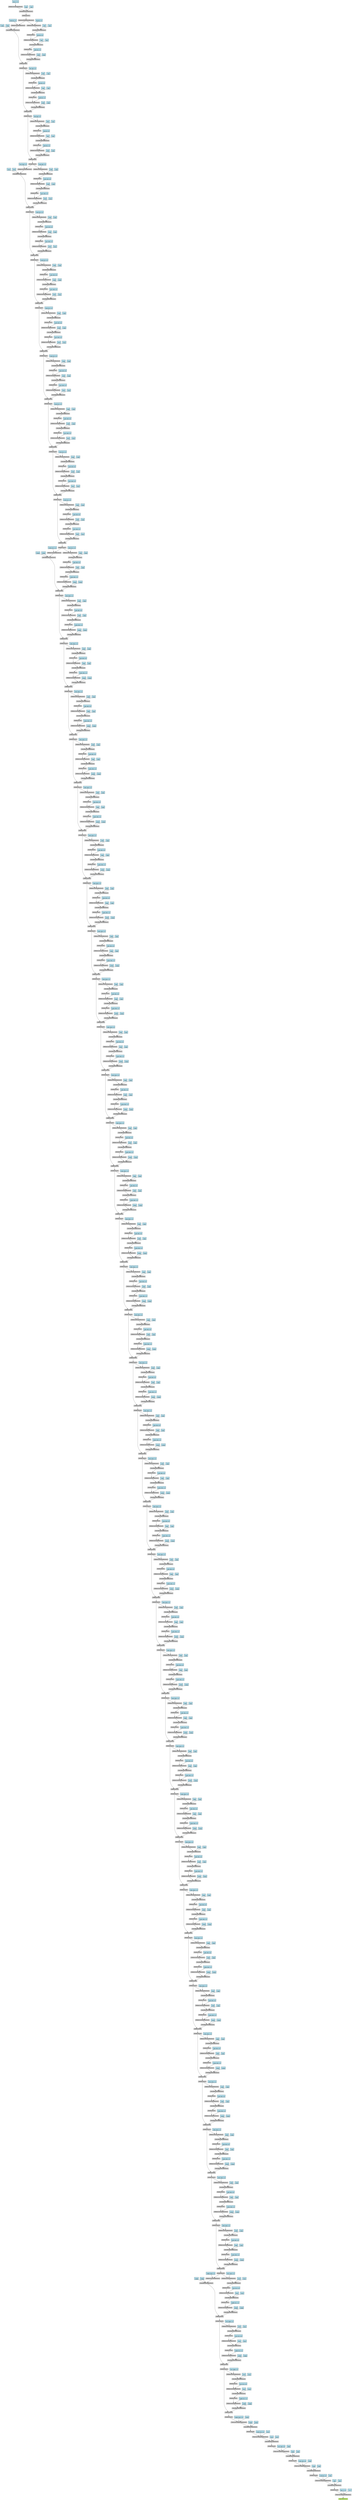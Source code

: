 digraph {
	graph [size="312.15,312.15"]
	node [align=left fontsize=12 height=0.2 ranksep=0.1 shape=box style=filled]
	140177800885248 [label=SigmoidBackward fillcolor=darkolivegreen1]
	140177800885304 -> 140177800885248
	140177800885304 [label=ThnnConvTranspose2DBackward]
	140177800885416 -> 140177800885304
	140177800885416 [label=ReluBackward0]
	140177800885640 -> 140177800885416
	140177800885640 [label=NativeBatchNormBackward]
	140177800885752 -> 140177800885640
	140177800885752 [label=ThnnConvTranspose2DBackward]
	140177800885976 -> 140177800885752
	140177800885976 [label=ReluBackward0]
	140177800886200 -> 140177800885976
	140177800886200 [label=NativeBatchNormBackward]
	140177800886312 -> 140177800886200
	140177800886312 [label=ThnnConvTranspose2DBackward]
	140177800886536 -> 140177800886312
	140177800886536 [label=ReluBackward0]
	140177800886760 -> 140177800886536
	140177800886760 [label=NativeBatchNormBackward]
	140177800886872 -> 140177800886760
	140177800886872 [label=ThnnConvTranspose2DBackward]
	140177800887096 -> 140177800886872
	140177800887096 [label=ReluBackward0]
	140177800887320 -> 140177800887096
	140177800887320 [label=NativeBatchNormBackward]
	140177800887432 -> 140177800887320
	140177800887432 [label=ThnnConvTranspose2DBackward]
	140177800887656 -> 140177800887432
	140177800887656 [label=ReluBackward0]
	140177800887880 -> 140177800887656
	140177800887880 [label=NativeBatchNormBackward]
	140177800887992 -> 140177800887880
	140177800887992 [label=ThnnConvTranspose2DBackward]
	140177800888216 -> 140177800887992
	140177800888216 [label=ReluBackward1]
	140177800933560 -> 140177800888216
	140177800933560 [label=AddBackward0]
	140177800933672 -> 140177800933560
	140177800933672 [label=NativeBatchNormBackward]
	140177800933840 -> 140177800933672
	140177800933840 [label=MkldnnConvolutionBackward]
	140177800934064 -> 140177800933840
	140177800934064 [label=ReluBackward1]
	140177800934232 -> 140177800934064
	140177800934232 [label=NativeBatchNormBackward]
	140177800934344 -> 140177800934232
	140177800934344 [label=MkldnnConvolutionBackward]
	140177800934568 -> 140177800934344
	140177800934568 [label=ReluBackward1]
	140177800934736 -> 140177800934568
	140177800934736 [label=NativeBatchNormBackward]
	140177800934848 -> 140177800934736
	140177800934848 [label=MkldnnConvolutionBackward]
	140177800933728 -> 140177800934848
	140177800933728 [label=ReluBackward1]
	140177800935184 -> 140177800933728
	140177800935184 [label=AddBackward0]
	140177800935296 -> 140177800935184
	140177800935296 [label=NativeBatchNormBackward]
	140177800935464 -> 140177800935296
	140177800935464 [label=MkldnnConvolutionBackward]
	140177800935688 -> 140177800935464
	140177800935688 [label=ReluBackward1]
	140177800935856 -> 140177800935688
	140177800935856 [label=NativeBatchNormBackward]
	140177800935968 -> 140177800935856
	140177800935968 [label=MkldnnConvolutionBackward]
	140177800936192 -> 140177800935968
	140177800936192 [label=ReluBackward1]
	140177800936360 -> 140177800936192
	140177800936360 [label=NativeBatchNormBackward]
	140177800936472 -> 140177800936360
	140177800936472 [label=MkldnnConvolutionBackward]
	140177800935352 -> 140177800936472
	140177800935352 [label=ReluBackward1]
	140177800936808 -> 140177800935352
	140177800936808 [label=AddBackward0]
	140177800936920 -> 140177800936808
	140177800936920 [label=NativeBatchNormBackward]
	140177800937088 -> 140177800936920
	140177800937088 [label=MkldnnConvolutionBackward]
	140177800937312 -> 140177800937088
	140177800937312 [label=ReluBackward1]
	140177800949832 -> 140177800937312
	140177800949832 [label=NativeBatchNormBackward]
	140177800949944 -> 140177800949832
	140177800949944 [label=MkldnnConvolutionBackward]
	140177800950168 -> 140177800949944
	140177800950168 [label=ReluBackward1]
	140177800950336 -> 140177800950168
	140177800950336 [label=NativeBatchNormBackward]
	140177800950448 -> 140177800950336
	140177800950448 [label=MkldnnConvolutionBackward]
	140177800950672 -> 140177800950448
	140177800950672 [label=ReluBackward1]
	140177800950840 -> 140177800950672
	140177800950840 [label=AddBackward0]
	140177800950952 -> 140177800950840
	140177800950952 [label=NativeBatchNormBackward]
	140177800951120 -> 140177800950952
	140177800951120 [label=MkldnnConvolutionBackward]
	140177800951344 -> 140177800951120
	140177800951344 [label=ReluBackward1]
	140177800951512 -> 140177800951344
	140177800951512 [label=NativeBatchNormBackward]
	140177800951624 -> 140177800951512
	140177800951624 [label=MkldnnConvolutionBackward]
	140177800951848 -> 140177800951624
	140177800951848 [label=ReluBackward1]
	140177800952016 -> 140177800951848
	140177800952016 [label=NativeBatchNormBackward]
	140177800952128 -> 140177800952016
	140177800952128 [label=MkldnnConvolutionBackward]
	140177800951008 -> 140177800952128
	140177800951008 [label=ReluBackward1]
	140177800952464 -> 140177800951008
	140177800952464 [label=AddBackward0]
	140177800952576 -> 140177800952464
	140177800952576 [label=NativeBatchNormBackward]
	140177800952744 -> 140177800952576
	140177800952744 [label=MkldnnConvolutionBackward]
	140177800952968 -> 140177800952744
	140177800952968 [label=ReluBackward1]
	140177800953136 -> 140177800952968
	140177800953136 [label=NativeBatchNormBackward]
	140177800953248 -> 140177800953136
	140177800953248 [label=MkldnnConvolutionBackward]
	140177800953472 -> 140177800953248
	140177800953472 [label=ReluBackward1]
	140177800953640 -> 140177800953472
	140177800953640 [label=NativeBatchNormBackward]
	140177800953752 -> 140177800953640
	140177800953752 [label=MkldnnConvolutionBackward]
	140177800952632 -> 140177800953752
	140177800952632 [label=ReluBackward1]
	140177800962344 -> 140177800952632
	140177800962344 [label=AddBackward0]
	140177800962456 -> 140177800962344
	140177800962456 [label=NativeBatchNormBackward]
	140177800962624 -> 140177800962456
	140177800962624 [label=MkldnnConvolutionBackward]
	140177800962848 -> 140177800962624
	140177800962848 [label=ReluBackward1]
	140177800963016 -> 140177800962848
	140177800963016 [label=NativeBatchNormBackward]
	140177800963128 -> 140177800963016
	140177800963128 [label=MkldnnConvolutionBackward]
	140177800963352 -> 140177800963128
	140177800963352 [label=ReluBackward1]
	140177800963520 -> 140177800963352
	140177800963520 [label=NativeBatchNormBackward]
	140177800963632 -> 140177800963520
	140177800963632 [label=MkldnnConvolutionBackward]
	140177800962512 -> 140177800963632
	140177800962512 [label=ReluBackward1]
	140177800963968 -> 140177800962512
	140177800963968 [label=AddBackward0]
	140177800964080 -> 140177800963968
	140177800964080 [label=NativeBatchNormBackward]
	140177800964248 -> 140177800964080
	140177800964248 [label=MkldnnConvolutionBackward]
	140177800964472 -> 140177800964248
	140177800964472 [label=ReluBackward1]
	140177800964640 -> 140177800964472
	140177800964640 [label=NativeBatchNormBackward]
	140177800964752 -> 140177800964640
	140177800964752 [label=MkldnnConvolutionBackward]
	140177800964976 -> 140177800964752
	140177800964976 [label=ReluBackward1]
	140177800965144 -> 140177800964976
	140177800965144 [label=NativeBatchNormBackward]
	140177800965256 -> 140177800965144
	140177800965256 [label=MkldnnConvolutionBackward]
	140177800964136 -> 140177800965256
	140177800964136 [label=ReluBackward1]
	140177800965592 -> 140177800964136
	140177800965592 [label=AddBackward0]
	140177800965704 -> 140177800965592
	140177800965704 [label=NativeBatchNormBackward]
	140177800965872 -> 140177800965704
	140177800965872 [label=MkldnnConvolutionBackward]
	140177800966096 -> 140177800965872
	140177800966096 [label=ReluBackward1]
	140177800978616 -> 140177800966096
	140177800978616 [label=NativeBatchNormBackward]
	140177800978728 -> 140177800978616
	140177800978728 [label=MkldnnConvolutionBackward]
	140177800978952 -> 140177800978728
	140177800978952 [label=ReluBackward1]
	140177800979120 -> 140177800978952
	140177800979120 [label=NativeBatchNormBackward]
	140177800979232 -> 140177800979120
	140177800979232 [label=MkldnnConvolutionBackward]
	140177800965760 -> 140177800979232
	140177800965760 [label=ReluBackward1]
	140177800979568 -> 140177800965760
	140177800979568 [label=AddBackward0]
	140177800979680 -> 140177800979568
	140177800979680 [label=NativeBatchNormBackward]
	140177800979848 -> 140177800979680
	140177800979848 [label=MkldnnConvolutionBackward]
	140177800980072 -> 140177800979848
	140177800980072 [label=ReluBackward1]
	140177800980240 -> 140177800980072
	140177800980240 [label=NativeBatchNormBackward]
	140177800980352 -> 140177800980240
	140177800980352 [label=MkldnnConvolutionBackward]
	140177800980576 -> 140177800980352
	140177800980576 [label=ReluBackward1]
	140177800980744 -> 140177800980576
	140177800980744 [label=NativeBatchNormBackward]
	140177800980912 -> 140177800980744
	140177800980912 [label=MkldnnConvolutionBackward]
	140177800979736 -> 140177800980912
	140177800979736 [label=ReluBackward1]
	140177800981248 -> 140177800979736
	140177800981248 [label=AddBackward0]
	140177800981416 -> 140177800981248
	140177800981416 [label=NativeBatchNormBackward]
	140177800981584 -> 140177800981416
	140177800981584 [label=MkldnnConvolutionBackward]
	140177800981808 -> 140177800981584
	140177800981808 [label=ReluBackward1]
	140177800981976 -> 140177800981808
	140177800981976 [label=NativeBatchNormBackward]
	140177800982144 -> 140177800981976
	140177800982144 [label=MkldnnConvolutionBackward]
	140177800982368 -> 140177800982144
	140177800982368 [label=ReluBackward1]
	140177800990792 -> 140177800982368
	140177800990792 [label=NativeBatchNormBackward]
	140177800990960 -> 140177800990792
	140177800990960 [label=MkldnnConvolutionBackward]
	140177800981472 -> 140177800990960
	140177800981472 [label=ReluBackward1]
	140177800991296 -> 140177800981472
	140177800991296 [label=AddBackward0]
	140177800991464 -> 140177800991296
	140177800991464 [label=NativeBatchNormBackward]
	140177800991632 -> 140177800991464
	140177800991632 [label=MkldnnConvolutionBackward]
	140177800991856 -> 140177800991632
	140177800991856 [label=ReluBackward1]
	140177800992024 -> 140177800991856
	140177800992024 [label=NativeBatchNormBackward]
	140177800992192 -> 140177800992024
	140177800992192 [label=MkldnnConvolutionBackward]
	140177800992416 -> 140177800992192
	140177800992416 [label=ReluBackward1]
	140177800992584 -> 140177800992416
	140177800992584 [label=NativeBatchNormBackward]
	140177800992752 -> 140177800992584
	140177800992752 [label=MkldnnConvolutionBackward]
	140177800991520 -> 140177800992752
	140177800991520 [label=ReluBackward1]
	140177800993088 -> 140177800991520
	140177800993088 [label=AddBackward0]
	140177800993256 -> 140177800993088
	140177800993256 [label=NativeBatchNormBackward]
	140177800993424 -> 140177800993256
	140177800993424 [label=MkldnnConvolutionBackward]
	140177800993648 -> 140177800993424
	140177800993648 [label=ReluBackward1]
	140177800993816 -> 140177800993648
	140177800993816 [label=NativeBatchNormBackward]
	140177800993984 -> 140177800993816
	140177800993984 [label=MkldnnConvolutionBackward]
	140177800994208 -> 140177800993984
	140177800994208 [label=ReluBackward1]
	140177800994376 -> 140177800994208
	140177800994376 [label=NativeBatchNormBackward]
	140177800994544 -> 140177800994376
	140177800994544 [label=MkldnnConvolutionBackward]
	140177800993312 -> 140177800994544
	140177800993312 [label=ReluBackward1]
	140177800478848 -> 140177800993312
	140177800478848 [label=AddBackward0]
	140177800479016 -> 140177800478848
	140177800479016 [label=NativeBatchNormBackward]
	140177800479184 -> 140177800479016
	140177800479184 [label=MkldnnConvolutionBackward]
	140177800479408 -> 140177800479184
	140177800479408 [label=ReluBackward1]
	140177800479576 -> 140177800479408
	140177800479576 [label=NativeBatchNormBackward]
	140177800479744 -> 140177800479576
	140177800479744 [label=MkldnnConvolutionBackward]
	140177800479968 -> 140177800479744
	140177800479968 [label=ReluBackward1]
	140177800480136 -> 140177800479968
	140177800480136 [label=NativeBatchNormBackward]
	140177800480304 -> 140177800480136
	140177800480304 [label=MkldnnConvolutionBackward]
	140177800479072 -> 140177800480304
	140177800479072 [label=ReluBackward1]
	140177800480640 -> 140177800479072
	140177800480640 [label=AddBackward0]
	140177800480808 -> 140177800480640
	140177800480808 [label=NativeBatchNormBackward]
	140177800480976 -> 140177800480808
	140177800480976 [label=MkldnnConvolutionBackward]
	140177800481200 -> 140177800480976
	140177800481200 [label=ReluBackward1]
	140177800481368 -> 140177800481200
	140177800481368 [label=NativeBatchNormBackward]
	140177800481536 -> 140177800481368
	140177800481536 [label=MkldnnConvolutionBackward]
	140177800481760 -> 140177800481536
	140177800481760 [label=ReluBackward1]
	140177800481928 -> 140177800481760
	140177800481928 [label=NativeBatchNormBackward]
	140177800482096 -> 140177800481928
	140177800482096 [label=MkldnnConvolutionBackward]
	140177800480864 -> 140177800482096
	140177800480864 [label=ReluBackward1]
	140177800482432 -> 140177800480864
	140177800482432 [label=AddBackward0]
	140177800482600 -> 140177800482432
	140177800482600 [label=NativeBatchNormBackward]
	140177800482768 -> 140177800482600
	140177800482768 [label=MkldnnConvolutionBackward]
	140177800491248 -> 140177800482768
	140177800491248 [label=ReluBackward1]
	140177800491416 -> 140177800491248
	140177800491416 [label=NativeBatchNormBackward]
	140177800491584 -> 140177800491416
	140177800491584 [label=MkldnnConvolutionBackward]
	140177800491808 -> 140177800491584
	140177800491808 [label=ReluBackward1]
	140177800491976 -> 140177800491808
	140177800491976 [label=NativeBatchNormBackward]
	140177800492144 -> 140177800491976
	140177800492144 [label=MkldnnConvolutionBackward]
	140177800482656 -> 140177800492144
	140177800482656 [label=ReluBackward1]
	140177800492480 -> 140177800482656
	140177800492480 [label=AddBackward0]
	140177800492648 -> 140177800492480
	140177800492648 [label=NativeBatchNormBackward]
	140177800492816 -> 140177800492648
	140177800492816 [label=MkldnnConvolutionBackward]
	140177800493040 -> 140177800492816
	140177800493040 [label=ReluBackward1]
	140177800493208 -> 140177800493040
	140177800493208 [label=NativeBatchNormBackward]
	140177800493376 -> 140177800493208
	140177800493376 [label=MkldnnConvolutionBackward]
	140177800493600 -> 140177800493376
	140177800493600 [label=ReluBackward1]
	140177800493768 -> 140177800493600
	140177800493768 [label=NativeBatchNormBackward]
	140177800493936 -> 140177800493768
	140177800493936 [label=MkldnnConvolutionBackward]
	140177800492704 -> 140177800493936
	140177800492704 [label=ReluBackward1]
	140177800494272 -> 140177800492704
	140177800494272 [label=AddBackward0]
	140177800494440 -> 140177800494272
	140177800494440 [label=NativeBatchNormBackward]
	140177800494608 -> 140177800494440
	140177800494608 [label=MkldnnConvolutionBackward]
	140177800494832 -> 140177800494608
	140177800494832 [label=ReluBackward1]
	140177800495000 -> 140177800494832
	140177800495000 [label=NativeBatchNormBackward]
	140177800503424 -> 140177800495000
	140177800503424 [label=MkldnnConvolutionBackward]
	140177800503648 -> 140177800503424
	140177800503648 [label=ReluBackward1]
	140177800503816 -> 140177800503648
	140177800503816 [label=NativeBatchNormBackward]
	140177800503984 -> 140177800503816
	140177800503984 [label=MkldnnConvolutionBackward]
	140177800494496 -> 140177800503984
	140177800494496 [label=ReluBackward1]
	140177800504320 -> 140177800494496
	140177800504320 [label=AddBackward0]
	140177800504488 -> 140177800504320
	140177800504488 [label=NativeBatchNormBackward]
	140177800504656 -> 140177800504488
	140177800504656 [label=MkldnnConvolutionBackward]
	140177800504880 -> 140177800504656
	140177800504880 [label=ReluBackward1]
	140177800505048 -> 140177800504880
	140177800505048 [label=NativeBatchNormBackward]
	140177800505216 -> 140177800505048
	140177800505216 [label=MkldnnConvolutionBackward]
	140177800505440 -> 140177800505216
	140177800505440 [label=ReluBackward1]
	140177800505608 -> 140177800505440
	140177800505608 [label=NativeBatchNormBackward]
	140177800505776 -> 140177800505608
	140177800505776 [label=MkldnnConvolutionBackward]
	140177800504544 -> 140177800505776
	140177800504544 [label=ReluBackward1]
	140177800506112 -> 140177800504544
	140177800506112 [label=AddBackward0]
	140177800506280 -> 140177800506112
	140177800506280 [label=NativeBatchNormBackward]
	140177800506448 -> 140177800506280
	140177800506448 [label=MkldnnConvolutionBackward]
	140177800506672 -> 140177800506448
	140177800506672 [label=ReluBackward1]
	140177800506840 -> 140177800506672
	140177800506840 [label=NativeBatchNormBackward]
	140177800507008 -> 140177800506840
	140177800507008 [label=MkldnnConvolutionBackward]
	140177800507232 -> 140177800507008
	140177800507232 [label=ReluBackward1]
	140177800511560 -> 140177800507232
	140177800511560 [label=NativeBatchNormBackward]
	140177800511728 -> 140177800511560
	140177800511728 [label=MkldnnConvolutionBackward]
	140177800506336 -> 140177800511728
	140177800506336 [label=ReluBackward1]
	140177800512064 -> 140177800506336
	140177800512064 [label=AddBackward0]
	140177800512232 -> 140177800512064
	140177800512232 [label=NativeBatchNormBackward]
	140177800512400 -> 140177800512232
	140177800512400 [label=MkldnnConvolutionBackward]
	140177800512624 -> 140177800512400
	140177800512624 [label=ReluBackward1]
	140177800512792 -> 140177800512624
	140177800512792 [label=NativeBatchNormBackward]
	140177800512960 -> 140177800512792
	140177800512960 [label=MkldnnConvolutionBackward]
	140177800513184 -> 140177800512960
	140177800513184 [label=ReluBackward1]
	140177800513352 -> 140177800513184
	140177800513352 [label=NativeBatchNormBackward]
	140177800513520 -> 140177800513352
	140177800513520 [label=MkldnnConvolutionBackward]
	140177800512288 -> 140177800513520
	140177800512288 [label=ReluBackward1]
	140177800513856 -> 140177800512288
	140177800513856 [label=AddBackward0]
	140177800514024 -> 140177800513856
	140177800514024 [label=NativeBatchNormBackward]
	140177800514192 -> 140177800514024
	140177800514192 [label=MkldnnConvolutionBackward]
	140177800514416 -> 140177800514192
	140177800514416 [label=ReluBackward1]
	140177800514584 -> 140177800514416
	140177800514584 [label=NativeBatchNormBackward]
	140177800514752 -> 140177800514584
	140177800514752 [label=MkldnnConvolutionBackward]
	140177800514976 -> 140177800514752
	140177800514976 [label=ReluBackward1]
	140177800515144 -> 140177800514976
	140177800515144 [label=NativeBatchNormBackward]
	140177800515312 -> 140177800515144
	140177800515312 [label=MkldnnConvolutionBackward]
	140177800514080 -> 140177800515312
	140177800514080 [label=ReluBackward1]
	140177800532096 -> 140177800514080
	140177800532096 [label=AddBackward0]
	140177800532264 -> 140177800532096
	140177800532264 [label=NativeBatchNormBackward]
	140177800532432 -> 140177800532264
	140177800532432 [label=MkldnnConvolutionBackward]
	140177800532656 -> 140177800532432
	140177800532656 [label=ReluBackward1]
	140177800532824 -> 140177800532656
	140177800532824 [label=NativeBatchNormBackward]
	140177800532992 -> 140177800532824
	140177800532992 [label=MkldnnConvolutionBackward]
	140177800533216 -> 140177800532992
	140177800533216 [label=ReluBackward1]
	140177800533384 -> 140177800533216
	140177800533384 [label=NativeBatchNormBackward]
	140177800533552 -> 140177800533384
	140177800533552 [label=MkldnnConvolutionBackward]
	140177800532320 -> 140177800533552
	140177800532320 [label=ReluBackward1]
	140177800533888 -> 140177800532320
	140177800533888 [label=AddBackward0]
	140177800534056 -> 140177800533888
	140177800534056 [label=NativeBatchNormBackward]
	140177800534224 -> 140177800534056
	140177800534224 [label=MkldnnConvolutionBackward]
	140177800534448 -> 140177800534224
	140177800534448 [label=ReluBackward1]
	140177800534616 -> 140177800534448
	140177800534616 [label=NativeBatchNormBackward]
	140177800534784 -> 140177800534616
	140177800534784 [label=MkldnnConvolutionBackward]
	140177800535008 -> 140177800534784
	140177800535008 [label=ReluBackward1]
	140177800535176 -> 140177800535008
	140177800535176 [label=NativeBatchNormBackward]
	140177800535344 -> 140177800535176
	140177800535344 [label=MkldnnConvolutionBackward]
	140177800534112 -> 140177800535344
	140177800534112 [label=ReluBackward1]
	140177800535680 -> 140177800534112
	140177800535680 [label=AddBackward0]
	140177800535848 -> 140177800535680
	140177800535848 [label=NativeBatchNormBackward]
	140177800536016 -> 140177800535848
	140177800536016 [label=MkldnnConvolutionBackward]
	140177800544496 -> 140177800536016
	140177800544496 [label=ReluBackward1]
	140177800544664 -> 140177800544496
	140177800544664 [label=NativeBatchNormBackward]
	140177800544832 -> 140177800544664
	140177800544832 [label=MkldnnConvolutionBackward]
	140177800545056 -> 140177800544832
	140177800545056 [label=ReluBackward1]
	140177800545224 -> 140177800545056
	140177800545224 [label=NativeBatchNormBackward]
	140177800545392 -> 140177800545224
	140177800545392 [label=MkldnnConvolutionBackward]
	140177800535904 -> 140177800545392
	140177800535904 [label=ReluBackward1]
	140177800545728 -> 140177800535904
	140177800545728 [label=AddBackward0]
	140177800545896 -> 140177800545728
	140177800545896 [label=NativeBatchNormBackward]
	140177800546064 -> 140177800545896
	140177800546064 [label=MkldnnConvolutionBackward]
	140177800546288 -> 140177800546064
	140177800546288 [label=ReluBackward1]
	140177800546456 -> 140177800546288
	140177800546456 [label=NativeBatchNormBackward]
	140177800546624 -> 140177800546456
	140177800546624 [label=MkldnnConvolutionBackward]
	140177800546848 -> 140177800546624
	140177800546848 [label=ReluBackward1]
	140177800547016 -> 140177800546848
	140177800547016 [label=NativeBatchNormBackward]
	140177800547184 -> 140177800547016
	140177800547184 [label=MkldnnConvolutionBackward]
	140177800545952 -> 140177800547184
	140177800545952 [label=ReluBackward1]
	140177800547520 -> 140177800545952
	140177800547520 [label=AddBackward0]
	140177800547688 -> 140177800547520
	140177800547688 [label=NativeBatchNormBackward]
	140177800547856 -> 140177800547688
	140177800547856 [label=MkldnnConvolutionBackward]
	140177800548080 -> 140177800547856
	140177800548080 [label=ReluBackward1]
	140177800548248 -> 140177800548080
	140177800548248 [label=NativeBatchNormBackward]
	140177800552576 -> 140177800548248
	140177800552576 [label=MkldnnConvolutionBackward]
	140177800552800 -> 140177800552576
	140177800552800 [label=ReluBackward1]
	140177800552968 -> 140177800552800
	140177800552968 [label=NativeBatchNormBackward]
	140177800553136 -> 140177800552968
	140177800553136 [label=MkldnnConvolutionBackward]
	140177800547744 -> 140177800553136
	140177800547744 [label=ReluBackward1]
	140177800553472 -> 140177800547744
	140177800553472 [label=AddBackward0]
	140177800553640 -> 140177800553472
	140177800553640 [label=NativeBatchNormBackward]
	140177800553808 -> 140177800553640
	140177800553808 [label=MkldnnConvolutionBackward]
	140177800554032 -> 140177800553808
	140177800554032 [label=ReluBackward1]
	140177800554200 -> 140177800554032
	140177800554200 [label=NativeBatchNormBackward]
	140177800554368 -> 140177800554200
	140177800554368 [label=MkldnnConvolutionBackward]
	140177800554592 -> 140177800554368
	140177800554592 [label=ReluBackward1]
	140177800554760 -> 140177800554592
	140177800554760 [label=NativeBatchNormBackward]
	140177800554928 -> 140177800554760
	140177800554928 [label=MkldnnConvolutionBackward]
	140177800553696 -> 140177800554928
	140177800553696 [label=ReluBackward1]
	140177800555264 -> 140177800553696
	140177800555264 [label=AddBackward0]
	140177800555432 -> 140177800555264
	140177800555432 [label=NativeBatchNormBackward]
	140177800555600 -> 140177800555432
	140177800555600 [label=MkldnnConvolutionBackward]
	140177800555824 -> 140177800555600
	140177800555824 [label=ReluBackward1]
	140177800555992 -> 140177800555824
	140177800555992 [label=NativeBatchNormBackward]
	140177800556160 -> 140177800555992
	140177800556160 [label=MkldnnConvolutionBackward]
	140177800556384 -> 140177800556160
	140177800556384 [label=ReluBackward1]
	140177800568904 -> 140177800556384
	140177800568904 [label=NativeBatchNormBackward]
	140177800569072 -> 140177800568904
	140177800569072 [label=MkldnnConvolutionBackward]
	140177800555488 -> 140177800569072
	140177800555488 [label=ReluBackward1]
	140177800569408 -> 140177800555488
	140177800569408 [label=AddBackward0]
	140177800569576 -> 140177800569408
	140177800569576 [label=NativeBatchNormBackward]
	140177800569744 -> 140177800569576
	140177800569744 [label=MkldnnConvolutionBackward]
	140177800569968 -> 140177800569744
	140177800569968 [label=ReluBackward1]
	140177800570136 -> 140177800569968
	140177800570136 [label=NativeBatchNormBackward]
	140177800570304 -> 140177800570136
	140177800570304 [label=MkldnnConvolutionBackward]
	140177800570528 -> 140177800570304
	140177800570528 [label=ReluBackward1]
	140177800570696 -> 140177800570528
	140177800570696 [label=NativeBatchNormBackward]
	140177800570864 -> 140177800570696
	140177800570864 [label=MkldnnConvolutionBackward]
	140177800569632 -> 140177800570864
	140177800569632 [label=ReluBackward1]
	140177800571200 -> 140177800569632
	140177800571200 [label=AddBackward0]
	140177800571368 -> 140177800571200
	140177800571368 [label=NativeBatchNormBackward]
	140177800571536 -> 140177800571368
	140177800571536 [label=MkldnnConvolutionBackward]
	140177800571760 -> 140177800571536
	140177800571760 [label=ReluBackward1]
	140177800571928 -> 140177800571760
	140177800571928 [label=NativeBatchNormBackward]
	140177800572096 -> 140177800571928
	140177800572096 [label=MkldnnConvolutionBackward]
	140177800572320 -> 140177800572096
	140177800572320 [label=ReluBackward1]
	140177800572488 -> 140177800572320
	140177800572488 [label=NativeBatchNormBackward]
	140177800572656 -> 140177800572488
	140177800572656 [label=MkldnnConvolutionBackward]
	140177800571424 -> 140177800572656
	140177800571424 [label=ReluBackward1]
	140177800581248 -> 140177800571424
	140177800581248 [label=AddBackward0]
	140177800581416 -> 140177800581248
	140177800581416 [label=NativeBatchNormBackward]
	140177800581584 -> 140177800581416
	140177800581584 [label=MkldnnConvolutionBackward]
	140177800581808 -> 140177800581584
	140177800581808 [label=ReluBackward1]
	140177800581976 -> 140177800581808
	140177800581976 [label=NativeBatchNormBackward]
	140177800582144 -> 140177800581976
	140177800582144 [label=MkldnnConvolutionBackward]
	140177800582368 -> 140177800582144
	140177800582368 [label=ReluBackward1]
	140177800582536 -> 140177800582368
	140177800582536 [label=NativeBatchNormBackward]
	140177800582704 -> 140177800582536
	140177800582704 [label=MkldnnConvolutionBackward]
	140177800581472 -> 140177800582704
	140177800581472 [label=ReluBackward1]
	140177800583040 -> 140177800581472
	140177800583040 [label=AddBackward0]
	140177800583208 -> 140177800583040
	140177800583208 [label=NativeBatchNormBackward]
	140177800583376 -> 140177800583208
	140177800583376 [label=MkldnnConvolutionBackward]
	140177800583600 -> 140177800583376
	140177800583600 [label=ReluBackward1]
	140177800583768 -> 140177800583600
	140177800583768 [label=NativeBatchNormBackward]
	140177800583936 -> 140177800583768
	140177800583936 [label=MkldnnConvolutionBackward]
	140177800584160 -> 140177800583936
	140177800584160 [label=ReluBackward1]
	140177800584328 -> 140177800584160
	140177800584328 [label=NativeBatchNormBackward]
	140177800584496 -> 140177800584328
	140177800584496 [label=MkldnnConvolutionBackward]
	140177800583264 -> 140177800584496
	140177800583264 [label=ReluBackward1]
	140177800584832 -> 140177800583264
	140177800584832 [label=AddBackward0]
	140177800585000 -> 140177800584832
	140177800585000 [label=NativeBatchNormBackward]
	140177800585168 -> 140177800585000
	140177800585168 [label=MkldnnConvolutionBackward]
	140177800593648 -> 140177800585168
	140177800593648 [label=ReluBackward1]
	140177800593816 -> 140177800593648
	140177800593816 [label=NativeBatchNormBackward]
	140177800593984 -> 140177800593816
	140177800593984 [label=MkldnnConvolutionBackward]
	140177800594208 -> 140177800593984
	140177800594208 [label=ReluBackward1]
	140177800594376 -> 140177800594208
	140177800594376 [label=NativeBatchNormBackward]
	140177800594544 -> 140177800594376
	140177800594544 [label=MkldnnConvolutionBackward]
	140177800585056 -> 140177800594544
	140177800585056 [label=ReluBackward1]
	140177800594880 -> 140177800585056
	140177800594880 [label=AddBackward0]
	140177800595048 -> 140177800594880
	140177800595048 [label=NativeBatchNormBackward]
	140177800595216 -> 140177800595048
	140177800595216 [label=MkldnnConvolutionBackward]
	140177800595440 -> 140177800595216
	140177800595440 [label=ReluBackward1]
	140177800595608 -> 140177800595440
	140177800595608 [label=NativeBatchNormBackward]
	140177800595776 -> 140177800595608
	140177800595776 [label=MkldnnConvolutionBackward]
	140177800596000 -> 140177800595776
	140177800596000 [label=ReluBackward1]
	140177800596168 -> 140177800596000
	140177800596168 [label=NativeBatchNormBackward]
	140177800596336 -> 140177800596168
	140177800596336 [label=MkldnnConvolutionBackward]
	140177800595104 -> 140177800596336
	140177800595104 [label=ReluBackward1]
	140177800596672 -> 140177800595104
	140177800596672 [label=AddBackward0]
	140177800596840 -> 140177800596672
	140177800596840 [label=NativeBatchNormBackward]
	140177800597008 -> 140177800596840
	140177800597008 [label=MkldnnConvolutionBackward]
	140177800597232 -> 140177800597008
	140177800597232 [label=ReluBackward1]
	140177800597400 -> 140177800597232
	140177800597400 [label=NativeBatchNormBackward]
	140177800605824 -> 140177800597400
	140177800605824 [label=MkldnnConvolutionBackward]
	140177800606048 -> 140177800605824
	140177800606048 [label=ReluBackward1]
	140177800606216 -> 140177800606048
	140177800606216 [label=NativeBatchNormBackward]
	140177800606384 -> 140177800606216
	140177800606384 [label=MkldnnConvolutionBackward]
	140177800596896 -> 140177800606384
	140177800596896 [label=ReluBackward1]
	140177800606720 -> 140177800596896
	140177800606720 [label=AddBackward0]
	140177800606888 -> 140177800606720
	140177800606888 [label=NativeBatchNormBackward]
	140177800607056 -> 140177800606888
	140177800607056 [label=MkldnnConvolutionBackward]
	140177800607280 -> 140177800607056
	140177800607280 [label=ReluBackward1]
	140177800607448 -> 140177800607280
	140177800607448 [label=NativeBatchNormBackward]
	140177800607616 -> 140177800607448
	140177800607616 [label=MkldnnConvolutionBackward]
	140177800607840 -> 140177800607616
	140177800607840 [label=ReluBackward1]
	140177800608008 -> 140177800607840
	140177800608008 [label=NativeBatchNormBackward]
	140177800608176 -> 140177800608008
	140177800608176 [label=MkldnnConvolutionBackward]
	140177800606944 -> 140177800608176
	140177800606944 [label=ReluBackward1]
	140177800608512 -> 140177800606944
	140177800608512 [label=AddBackward0]
	140177800608680 -> 140177800608512
	140177800608680 [label=NativeBatchNormBackward]
	140177800608848 -> 140177800608680
	140177800608848 [label=MkldnnConvolutionBackward]
	140177800609072 -> 140177800608848
	140177800609072 [label=ReluBackward1]
	140177800609240 -> 140177800609072
	140177800609240 [label=NativeBatchNormBackward]
	140177800609408 -> 140177800609240
	140177800609408 [label=MkldnnConvolutionBackward]
	140177800609632 -> 140177800609408
	140177800609632 [label=ReluBackward1]
	140177800618056 -> 140177800609632
	140177800618056 [label=NativeBatchNormBackward]
	140177800618224 -> 140177800618056
	140177800618224 [label=MkldnnConvolutionBackward]
	140177800608736 -> 140177800618224
	140177800608736 [label=ReluBackward1]
	140177800618560 -> 140177800608736
	140177800618560 [label=AddBackward0]
	140177800618728 -> 140177800618560
	140177800618728 [label=NativeBatchNormBackward]
	140177800618896 -> 140177800618728
	140177800618896 [label=MkldnnConvolutionBackward]
	140177800619120 -> 140177800618896
	140177800619120 [label=ReluBackward1]
	140177800619288 -> 140177800619120
	140177800619288 [label=NativeBatchNormBackward]
	140177800619456 -> 140177800619288
	140177800619456 [label=MkldnnConvolutionBackward]
	140177800619680 -> 140177800619456
	140177800619680 [label=ReluBackward1]
	140177800619848 -> 140177800619680
	140177800619848 [label=NativeBatchNormBackward]
	140177800620016 -> 140177800619848
	140177800620016 [label=MkldnnConvolutionBackward]
	140177800618784 -> 140177800620016
	140177800618784 [label=ReluBackward1]
	140177800620352 -> 140177800618784
	140177800620352 [label=AddBackward0]
	140177800620520 -> 140177800620352
	140177800620520 [label=NativeBatchNormBackward]
	140177800620688 -> 140177800620520
	140177800620688 [label=MkldnnConvolutionBackward]
	140177800620912 -> 140177800620688
	140177800620912 [label=ReluBackward1]
	140177800621080 -> 140177800620912
	140177800621080 [label=NativeBatchNormBackward]
	140177800621248 -> 140177800621080
	140177800621248 [label=MkldnnConvolutionBackward]
	140177800621472 -> 140177800621248
	140177800621472 [label=ReluBackward1]
	140177800621640 -> 140177800621472
	140177800621640 [label=NativeBatchNormBackward]
	140177800621808 -> 140177800621640
	140177800621808 [label=MkldnnConvolutionBackward]
	140177800622032 -> 140177800621808
	140177800622032 [label=ReluBackward1]
	140177800634552 -> 140177800622032
	140177800634552 [label=AddBackward0]
	140177800634720 -> 140177800634552
	140177800634720 [label=NativeBatchNormBackward]
	140177800634888 -> 140177800634720
	140177800634888 [label=MkldnnConvolutionBackward]
	140177800635112 -> 140177800634888
	140177800635112 [label=ReluBackward1]
	140177800635280 -> 140177800635112
	140177800635280 [label=NativeBatchNormBackward]
	140177800635448 -> 140177800635280
	140177800635448 [label=MkldnnConvolutionBackward]
	140177800635672 -> 140177800635448
	140177800635672 [label=ReluBackward1]
	140177800635840 -> 140177800635672
	140177800635840 [label=NativeBatchNormBackward]
	140177800636008 -> 140177800635840
	140177800636008 [label=MkldnnConvolutionBackward]
	140177800634776 -> 140177800636008
	140177800634776 [label=ReluBackward1]
	140177800636344 -> 140177800634776
	140177800636344 [label=AddBackward0]
	140177800636512 -> 140177800636344
	140177800636512 [label=NativeBatchNormBackward]
	140177800636680 -> 140177800636512
	140177800636680 [label=MkldnnConvolutionBackward]
	140177800636904 -> 140177800636680
	140177800636904 [label=ReluBackward1]
	140177800637072 -> 140177800636904
	140177800637072 [label=NativeBatchNormBackward]
	140177800637240 -> 140177800637072
	140177800637240 [label=MkldnnConvolutionBackward]
	140177800637464 -> 140177800637240
	140177800637464 [label=ReluBackward1]
	140177800637632 -> 140177800637464
	140177800637632 [label=NativeBatchNormBackward]
	140177800637800 -> 140177800637632
	140177800637800 [label=MkldnnConvolutionBackward]
	140177800636568 -> 140177800637800
	140177800636568 [label=ReluBackward1]
	140177800638136 -> 140177800636568
	140177800638136 [label=AddBackward0]
	140177800638304 -> 140177800638136
	140177800638304 [label=NativeBatchNormBackward]
	140177800646728 -> 140177800638304
	140177800646728 [label=MkldnnConvolutionBackward]
	140177800646952 -> 140177800646728
	140177800646952 [label=ReluBackward1]
	140177800647120 -> 140177800646952
	140177800647120 [label=NativeBatchNormBackward]
	140177800647288 -> 140177800647120
	140177800647288 [label=MkldnnConvolutionBackward]
	140177800647512 -> 140177800647288
	140177800647512 [label=ReluBackward1]
	140177800647680 -> 140177800647512
	140177800647680 [label=NativeBatchNormBackward]
	140177800647848 -> 140177800647680
	140177800647848 [label=MkldnnConvolutionBackward]
	140177800638360 -> 140177800647848
	140177800638360 [label=ReluBackward1]
	140177800648184 -> 140177800638360
	140177800648184 [label=AddBackward0]
	140177800648352 -> 140177800648184
	140177800648352 [label=NativeBatchNormBackward]
	140177800648520 -> 140177800648352
	140177800648520 [label=MkldnnConvolutionBackward]
	140177800648744 -> 140177800648520
	140177800648744 [label=ReluBackward1]
	140177800648912 -> 140177800648744
	140177800648912 [label=NativeBatchNormBackward]
	140177800649080 -> 140177800648912
	140177800649080 [label=MkldnnConvolutionBackward]
	140177800649304 -> 140177800649080
	140177800649304 [label=ReluBackward1]
	140177800649472 -> 140177800649304
	140177800649472 [label=NativeBatchNormBackward]
	140177800649640 -> 140177800649472
	140177800649640 [label=MkldnnConvolutionBackward]
	140177800648408 -> 140177800649640
	140177800648408 [label=ReluBackward1]
	140177800649976 -> 140177800648408
	140177800649976 [label=AddBackward0]
	140177800650144 -> 140177800649976
	140177800650144 [label=NativeBatchNormBackward]
	140177800650312 -> 140177800650144
	140177800650312 [label=MkldnnConvolutionBackward]
	140177800650536 -> 140177800650312
	140177800650536 [label=ReluBackward1]
	140177800650704 -> 140177800650536
	140177800650704 [label=NativeBatchNormBackward]
	140177800659128 -> 140177800650704
	140177800659128 [label=MkldnnConvolutionBackward]
	140177800659352 -> 140177800659128
	140177800659352 [label=ReluBackward1]
	140177800659520 -> 140177800659352
	140177800659520 [label=NativeBatchNormBackward]
	140177800659688 -> 140177800659520
	140177800659688 [label=MkldnnConvolutionBackward]
	140177800650200 -> 140177800659688
	140177800650200 [label=ReluBackward1]
	140177800660024 -> 140177800650200
	140177800660024 [label=AddBackward0]
	140177800660192 -> 140177800660024
	140177800660192 [label=NativeBatchNormBackward]
	140177800660360 -> 140177800660192
	140177800660360 [label=MkldnnConvolutionBackward]
	140177800660584 -> 140177800660360
	140177800660584 [label=ReluBackward1]
	140177800660752 -> 140177800660584
	140177800660752 [label=NativeBatchNormBackward]
	140177800660920 -> 140177800660752
	140177800660920 [label=MkldnnConvolutionBackward]
	140177800661144 -> 140177800660920
	140177800661144 [label=ReluBackward1]
	140177800661312 -> 140177800661144
	140177800661312 [label=NativeBatchNormBackward]
	140177800661480 -> 140177800661312
	140177800661480 [label=MkldnnConvolutionBackward]
	140177800660248 -> 140177800661480
	140177800660248 [label=ReluBackward1]
	140177800661816 -> 140177800660248
	140177800661816 [label=AddBackward0]
	140177800661984 -> 140177800661816
	140177800661984 [label=NativeBatchNormBackward]
	140177800662152 -> 140177800661984
	140177800662152 [label=MkldnnConvolutionBackward]
	140177800662376 -> 140177800662152
	140177800662376 [label=ReluBackward1]
	140177800662544 -> 140177800662376
	140177800662544 [label=NativeBatchNormBackward]
	140177800662712 -> 140177800662544
	140177800662712 [label=MkldnnConvolutionBackward]
	140177800662936 -> 140177800662712
	140177800662936 [label=ReluBackward1]
	140177800671360 -> 140177800662936
	140177800671360 [label=NativeBatchNormBackward]
	140177800671528 -> 140177800671360
	140177800671528 [label=MkldnnConvolutionBackward]
	140177800662040 -> 140177800671528
	140177800662040 [label=ReluBackward1]
	140177800671864 -> 140177800662040
	140177800671864 [label=AddBackward0]
	140177800672032 -> 140177800671864
	140177800672032 [label=NativeBatchNormBackward]
	140177800672200 -> 140177800672032
	140177800672200 [label=MkldnnConvolutionBackward]
	140177800672424 -> 140177800672200
	140177800672424 [label=ReluBackward1]
	140177800672592 -> 140177800672424
	140177800672592 [label=NativeBatchNormBackward]
	140177800672760 -> 140177800672592
	140177800672760 [label=MkldnnConvolutionBackward]
	140177800672984 -> 140177800672760
	140177800672984 [label=ReluBackward1]
	140177800673152 -> 140177800672984
	140177800673152 [label=NativeBatchNormBackward]
	140177800673320 -> 140177800673152
	140177800673320 [label=MkldnnConvolutionBackward]
	140177800673544 -> 140177800673320
	140177800673544 [label=ReluBackward1]
	140177800673712 -> 140177800673544
	140177800673712 [label=AddBackward0]
	140177800673880 -> 140177800673712
	140177800673880 [label=NativeBatchNormBackward]
	140177800674048 -> 140177800673880
	140177800674048 [label=MkldnnConvolutionBackward]
	140177800674272 -> 140177800674048
	140177800674272 [label=ReluBackward1]
	140177800674440 -> 140177800674272
	140177800674440 [label=NativeBatchNormBackward]
	140177800674608 -> 140177800674440
	140177800674608 [label=MkldnnConvolutionBackward]
	140177800674832 -> 140177800674608
	140177800674832 [label=ReluBackward1]
	140177800675000 -> 140177800674832
	140177800675000 [label=NativeBatchNormBackward]
	140177800675168 -> 140177800675000
	140177800675168 [label=MkldnnConvolutionBackward]
	140177800673936 -> 140177800675168
	140177800673936 [label=ReluBackward1]
	140177800683760 -> 140177800673936
	140177800683760 [label=AddBackward0]
	140177800683928 -> 140177800683760
	140177800683928 [label=NativeBatchNormBackward]
	140177800684096 -> 140177800683928
	140177800684096 [label=MkldnnConvolutionBackward]
	140177800684320 -> 140177800684096
	140177800684320 [label=ReluBackward1]
	140177800684488 -> 140177800684320
	140177800684488 [label=NativeBatchNormBackward]
	140177800684656 -> 140177800684488
	140177800684656 [label=MkldnnConvolutionBackward]
	140177800684880 -> 140177800684656
	140177800684880 [label=ReluBackward1]
	140177800685048 -> 140177800684880
	140177800685048 [label=NativeBatchNormBackward]
	140177800685216 -> 140177800685048
	140177800685216 [label=MkldnnConvolutionBackward]
	140177800683984 -> 140177800685216
	140177800683984 [label=ReluBackward1]
	140177800685552 -> 140177800683984
	140177800685552 [label=AddBackward0]
	140177800685720 -> 140177800685552
	140177800685720 [label=NativeBatchNormBackward]
	140177800685888 -> 140177800685720
	140177800685888 [label=MkldnnConvolutionBackward]
	140177800686112 -> 140177800685888
	140177800686112 [label=ReluBackward1]
	140177800686280 -> 140177800686112
	140177800686280 [label=NativeBatchNormBackward]
	140177800686448 -> 140177800686280
	140177800686448 [label=MkldnnConvolutionBackward]
	140177800686672 -> 140177800686448
	140177800686672 [label=ReluBackward1]
	140177800686840 -> 140177800686672
	140177800686840 [label=NativeBatchNormBackward]
	140177800687008 -> 140177800686840
	140177800687008 [label=MkldnnConvolutionBackward]
	140177800687232 -> 140177800687008
	140177800687232 [label=MaxPool2DWithIndicesBackward]
	140177800687400 -> 140177800687232
	140177800687400 [label=ReluBackward1]
	140177800687568 -> 140177800687400
	140177800687568 [label=NativeBatchNormBackward]
	140177800695992 -> 140177800687568
	140177800695992 [label=MkldnnConvolutionBackward]
	140177800696216 -> 140177800695992
	140177800696216 [label="
 (64, 3, 7, 7)" fillcolor=lightblue]
	140177800696048 -> 140177800687568
	140177800696048 [label="
 (64)" fillcolor=lightblue]
	140177800696104 -> 140177800687568
	140177800696104 [label="
 (64)" fillcolor=lightblue]
	140177800687288 -> 140177800687008
	140177800687288 [label="
 (64, 64, 1, 1)" fillcolor=lightblue]
	140177800687064 -> 140177800686840
	140177800687064 [label="
 (64)" fillcolor=lightblue]
	140177800687120 -> 140177800686840
	140177800687120 [label="
 (64)" fillcolor=lightblue]
	140177800686728 -> 140177800686448
	140177800686728 [label="
 (64, 64, 3, 3)" fillcolor=lightblue]
	140177800686504 -> 140177800686280
	140177800686504 [label="
 (64)" fillcolor=lightblue]
	140177800686560 -> 140177800686280
	140177800686560 [label="
 (64)" fillcolor=lightblue]
	140177800686168 -> 140177800685888
	140177800686168 [label="
 (256, 64, 1, 1)" fillcolor=lightblue]
	140177800685944 -> 140177800685720
	140177800685944 [label="
 (256)" fillcolor=lightblue]
	140177800686000 -> 140177800685720
	140177800686000 [label="
 (256)" fillcolor=lightblue]
	140177800685776 -> 140177800685552
	140177800685776 [label=NativeBatchNormBackward]
	140177800686056 -> 140177800685776
	140177800686056 [label=MkldnnConvolutionBackward]
	140177800687232 -> 140177800686056
	140177800686336 -> 140177800686056
	140177800686336 [label="
 (256, 64, 1, 1)" fillcolor=lightblue]
	140177800686224 -> 140177800685776
	140177800686224 [label="
 (256)" fillcolor=lightblue]
	140177800686616 -> 140177800685776
	140177800686616 [label="
 (256)" fillcolor=lightblue]
	140177800685440 -> 140177800685216
	140177800685440 [label="
 (64, 256, 1, 1)" fillcolor=lightblue]
	140177800685272 -> 140177800685048
	140177800685272 [label="
 (64)" fillcolor=lightblue]
	140177800685328 -> 140177800685048
	140177800685328 [label="
 (64)" fillcolor=lightblue]
	140177800684936 -> 140177800684656
	140177800684936 [label="
 (64, 64, 3, 3)" fillcolor=lightblue]
	140177800684712 -> 140177800684488
	140177800684712 [label="
 (64)" fillcolor=lightblue]
	140177800684768 -> 140177800684488
	140177800684768 [label="
 (64)" fillcolor=lightblue]
	140177800684376 -> 140177800684096
	140177800684376 [label="
 (256, 64, 1, 1)" fillcolor=lightblue]
	140177800684152 -> 140177800683928
	140177800684152 [label="
 (256)" fillcolor=lightblue]
	140177800684208 -> 140177800683928
	140177800684208 [label="
 (256)" fillcolor=lightblue]
	140177800683984 -> 140177800683760
	140177800683648 -> 140177800675168
	140177800683648 [label="
 (64, 256, 1, 1)" fillcolor=lightblue]
	140177800675224 -> 140177800675000
	140177800675224 [label="
 (64)" fillcolor=lightblue]
	140177800675280 -> 140177800675000
	140177800675280 [label="
 (64)" fillcolor=lightblue]
	140177800674888 -> 140177800674608
	140177800674888 [label="
 (64, 64, 3, 3)" fillcolor=lightblue]
	140177800674664 -> 140177800674440
	140177800674664 [label="
 (64)" fillcolor=lightblue]
	140177800674720 -> 140177800674440
	140177800674720 [label="
 (64)" fillcolor=lightblue]
	140177800674328 -> 140177800674048
	140177800674328 [label="
 (256, 64, 1, 1)" fillcolor=lightblue]
	140177800674104 -> 140177800673880
	140177800674104 [label="
 (256)" fillcolor=lightblue]
	140177800674160 -> 140177800673880
	140177800674160 [label="
 (256)" fillcolor=lightblue]
	140177800673936 -> 140177800673712
	140177800673600 -> 140177800673320
	140177800673600 [label="
 (128, 256, 1, 1)" fillcolor=lightblue]
	140177800673376 -> 140177800673152
	140177800673376 [label="
 (128)" fillcolor=lightblue]
	140177800673432 -> 140177800673152
	140177800673432 [label="
 (128)" fillcolor=lightblue]
	140177800673040 -> 140177800672760
	140177800673040 [label="
 (128, 128, 3, 3)" fillcolor=lightblue]
	140177800672816 -> 140177800672592
	140177800672816 [label="
 (128)" fillcolor=lightblue]
	140177800672872 -> 140177800672592
	140177800672872 [label="
 (128)" fillcolor=lightblue]
	140177800672480 -> 140177800672200
	140177800672480 [label="
 (512, 128, 1, 1)" fillcolor=lightblue]
	140177800672256 -> 140177800672032
	140177800672256 [label="
 (512)" fillcolor=lightblue]
	140177800672312 -> 140177800672032
	140177800672312 [label="
 (512)" fillcolor=lightblue]
	140177800672088 -> 140177800671864
	140177800672088 [label=NativeBatchNormBackward]
	140177800672368 -> 140177800672088
	140177800672368 [label=MkldnnConvolutionBackward]
	140177800673544 -> 140177800672368
	140177800672648 -> 140177800672368
	140177800672648 [label="
 (512, 256, 1, 1)" fillcolor=lightblue]
	140177800672536 -> 140177800672088
	140177800672536 [label="
 (512)" fillcolor=lightblue]
	140177800672928 -> 140177800672088
	140177800672928 [label="
 (512)" fillcolor=lightblue]
	140177800671752 -> 140177800671528
	140177800671752 [label="
 (128, 512, 1, 1)" fillcolor=lightblue]
	140177800671584 -> 140177800671360
	140177800671584 [label="
 (128)" fillcolor=lightblue]
	140177800671640 -> 140177800671360
	140177800671640 [label="
 (128)" fillcolor=lightblue]
	140177800662992 -> 140177800662712
	140177800662992 [label="
 (128, 128, 3, 3)" fillcolor=lightblue]
	140177800662768 -> 140177800662544
	140177800662768 [label="
 (128)" fillcolor=lightblue]
	140177800662824 -> 140177800662544
	140177800662824 [label="
 (128)" fillcolor=lightblue]
	140177800662432 -> 140177800662152
	140177800662432 [label="
 (512, 128, 1, 1)" fillcolor=lightblue]
	140177800662208 -> 140177800661984
	140177800662208 [label="
 (512)" fillcolor=lightblue]
	140177800662264 -> 140177800661984
	140177800662264 [label="
 (512)" fillcolor=lightblue]
	140177800662040 -> 140177800661816
	140177800661704 -> 140177800661480
	140177800661704 [label="
 (128, 512, 1, 1)" fillcolor=lightblue]
	140177800661536 -> 140177800661312
	140177800661536 [label="
 (128)" fillcolor=lightblue]
	140177800661592 -> 140177800661312
	140177800661592 [label="
 (128)" fillcolor=lightblue]
	140177800661200 -> 140177800660920
	140177800661200 [label="
 (128, 128, 3, 3)" fillcolor=lightblue]
	140177800660976 -> 140177800660752
	140177800660976 [label="
 (128)" fillcolor=lightblue]
	140177800661032 -> 140177800660752
	140177800661032 [label="
 (128)" fillcolor=lightblue]
	140177800660640 -> 140177800660360
	140177800660640 [label="
 (512, 128, 1, 1)" fillcolor=lightblue]
	140177800660416 -> 140177800660192
	140177800660416 [label="
 (512)" fillcolor=lightblue]
	140177800660472 -> 140177800660192
	140177800660472 [label="
 (512)" fillcolor=lightblue]
	140177800660248 -> 140177800660024
	140177800659912 -> 140177800659688
	140177800659912 [label="
 (128, 512, 1, 1)" fillcolor=lightblue]
	140177800659744 -> 140177800659520
	140177800659744 [label="
 (128)" fillcolor=lightblue]
	140177800659800 -> 140177800659520
	140177800659800 [label="
 (128)" fillcolor=lightblue]
	140177800659408 -> 140177800659128
	140177800659408 [label="
 (128, 128, 3, 3)" fillcolor=lightblue]
	140177800659184 -> 140177800650704
	140177800659184 [label="
 (128)" fillcolor=lightblue]
	140177800659240 -> 140177800650704
	140177800659240 [label="
 (128)" fillcolor=lightblue]
	140177800650592 -> 140177800650312
	140177800650592 [label="
 (512, 128, 1, 1)" fillcolor=lightblue]
	140177800650368 -> 140177800650144
	140177800650368 [label="
 (512)" fillcolor=lightblue]
	140177800650424 -> 140177800650144
	140177800650424 [label="
 (512)" fillcolor=lightblue]
	140177800650200 -> 140177800649976
	140177800649864 -> 140177800649640
	140177800649864 [label="
 (128, 512, 1, 1)" fillcolor=lightblue]
	140177800649696 -> 140177800649472
	140177800649696 [label="
 (128)" fillcolor=lightblue]
	140177800649752 -> 140177800649472
	140177800649752 [label="
 (128)" fillcolor=lightblue]
	140177800649360 -> 140177800649080
	140177800649360 [label="
 (128, 128, 3, 3)" fillcolor=lightblue]
	140177800649136 -> 140177800648912
	140177800649136 [label="
 (128)" fillcolor=lightblue]
	140177800649192 -> 140177800648912
	140177800649192 [label="
 (128)" fillcolor=lightblue]
	140177800648800 -> 140177800648520
	140177800648800 [label="
 (512, 128, 1, 1)" fillcolor=lightblue]
	140177800648576 -> 140177800648352
	140177800648576 [label="
 (512)" fillcolor=lightblue]
	140177800648632 -> 140177800648352
	140177800648632 [label="
 (512)" fillcolor=lightblue]
	140177800648408 -> 140177800648184
	140177800648072 -> 140177800647848
	140177800648072 [label="
 (128, 512, 1, 1)" fillcolor=lightblue]
	140177800647904 -> 140177800647680
	140177800647904 [label="
 (128)" fillcolor=lightblue]
	140177800647960 -> 140177800647680
	140177800647960 [label="
 (128)" fillcolor=lightblue]
	140177800647568 -> 140177800647288
	140177800647568 [label="
 (128, 128, 3, 3)" fillcolor=lightblue]
	140177800647344 -> 140177800647120
	140177800647344 [label="
 (128)" fillcolor=lightblue]
	140177800647400 -> 140177800647120
	140177800647400 [label="
 (128)" fillcolor=lightblue]
	140177800647008 -> 140177800646728
	140177800647008 [label="
 (512, 128, 1, 1)" fillcolor=lightblue]
	140177800646784 -> 140177800638304
	140177800646784 [label="
 (512)" fillcolor=lightblue]
	140177800646840 -> 140177800638304
	140177800646840 [label="
 (512)" fillcolor=lightblue]
	140177800638360 -> 140177800638136
	140177800638024 -> 140177800637800
	140177800638024 [label="
 (128, 512, 1, 1)" fillcolor=lightblue]
	140177800637856 -> 140177800637632
	140177800637856 [label="
 (128)" fillcolor=lightblue]
	140177800637912 -> 140177800637632
	140177800637912 [label="
 (128)" fillcolor=lightblue]
	140177800637520 -> 140177800637240
	140177800637520 [label="
 (128, 128, 3, 3)" fillcolor=lightblue]
	140177800637296 -> 140177800637072
	140177800637296 [label="
 (128)" fillcolor=lightblue]
	140177800637352 -> 140177800637072
	140177800637352 [label="
 (128)" fillcolor=lightblue]
	140177800636960 -> 140177800636680
	140177800636960 [label="
 (512, 128, 1, 1)" fillcolor=lightblue]
	140177800636736 -> 140177800636512
	140177800636736 [label="
 (512)" fillcolor=lightblue]
	140177800636792 -> 140177800636512
	140177800636792 [label="
 (512)" fillcolor=lightblue]
	140177800636568 -> 140177800636344
	140177800636232 -> 140177800636008
	140177800636232 [label="
 (128, 512, 1, 1)" fillcolor=lightblue]
	140177800636064 -> 140177800635840
	140177800636064 [label="
 (128)" fillcolor=lightblue]
	140177800636120 -> 140177800635840
	140177800636120 [label="
 (128)" fillcolor=lightblue]
	140177800635728 -> 140177800635448
	140177800635728 [label="
 (128, 128, 3, 3)" fillcolor=lightblue]
	140177800635504 -> 140177800635280
	140177800635504 [label="
 (128)" fillcolor=lightblue]
	140177800635560 -> 140177800635280
	140177800635560 [label="
 (128)" fillcolor=lightblue]
	140177800635168 -> 140177800634888
	140177800635168 [label="
 (512, 128, 1, 1)" fillcolor=lightblue]
	140177800634944 -> 140177800634720
	140177800634944 [label="
 (512)" fillcolor=lightblue]
	140177800635000 -> 140177800634720
	140177800635000 [label="
 (512)" fillcolor=lightblue]
	140177800634776 -> 140177800634552
	140177800634440 -> 140177800621808
	140177800634440 [label="
 (256, 512, 1, 1)" fillcolor=lightblue]
	140177800621864 -> 140177800621640
	140177800621864 [label="
 (256)" fillcolor=lightblue]
	140177800621920 -> 140177800621640
	140177800621920 [label="
 (256)" fillcolor=lightblue]
	140177800621528 -> 140177800621248
	140177800621528 [label="
 (256, 256, 3, 3)" fillcolor=lightblue]
	140177800621304 -> 140177800621080
	140177800621304 [label="
 (256)" fillcolor=lightblue]
	140177800621360 -> 140177800621080
	140177800621360 [label="
 (256)" fillcolor=lightblue]
	140177800620968 -> 140177800620688
	140177800620968 [label="
 (1024, 256, 1, 1)" fillcolor=lightblue]
	140177800620744 -> 140177800620520
	140177800620744 [label="
 (1024)" fillcolor=lightblue]
	140177800620800 -> 140177800620520
	140177800620800 [label="
 (1024)" fillcolor=lightblue]
	140177800620576 -> 140177800620352
	140177800620576 [label=NativeBatchNormBackward]
	140177800620856 -> 140177800620576
	140177800620856 [label=MkldnnConvolutionBackward]
	140177800622032 -> 140177800620856
	140177800621136 -> 140177800620856
	140177800621136 [label="
 (1024, 512, 1, 1)" fillcolor=lightblue]
	140177800621024 -> 140177800620576
	140177800621024 [label="
 (1024)" fillcolor=lightblue]
	140177800621416 -> 140177800620576
	140177800621416 [label="
 (1024)" fillcolor=lightblue]
	140177800620240 -> 140177800620016
	140177800620240 [label="
 (256, 1024, 1, 1)" fillcolor=lightblue]
	140177800620072 -> 140177800619848
	140177800620072 [label="
 (256)" fillcolor=lightblue]
	140177800620128 -> 140177800619848
	140177800620128 [label="
 (256)" fillcolor=lightblue]
	140177800619736 -> 140177800619456
	140177800619736 [label="
 (256, 256, 3, 3)" fillcolor=lightblue]
	140177800619512 -> 140177800619288
	140177800619512 [label="
 (256)" fillcolor=lightblue]
	140177800619568 -> 140177800619288
	140177800619568 [label="
 (256)" fillcolor=lightblue]
	140177800619176 -> 140177800618896
	140177800619176 [label="
 (1024, 256, 1, 1)" fillcolor=lightblue]
	140177800618952 -> 140177800618728
	140177800618952 [label="
 (1024)" fillcolor=lightblue]
	140177800619008 -> 140177800618728
	140177800619008 [label="
 (1024)" fillcolor=lightblue]
	140177800618784 -> 140177800618560
	140177800618448 -> 140177800618224
	140177800618448 [label="
 (256, 1024, 1, 1)" fillcolor=lightblue]
	140177800618280 -> 140177800618056
	140177800618280 [label="
 (256)" fillcolor=lightblue]
	140177800618336 -> 140177800618056
	140177800618336 [label="
 (256)" fillcolor=lightblue]
	140177800609688 -> 140177800609408
	140177800609688 [label="
 (256, 256, 3, 3)" fillcolor=lightblue]
	140177800609464 -> 140177800609240
	140177800609464 [label="
 (256)" fillcolor=lightblue]
	140177800609520 -> 140177800609240
	140177800609520 [label="
 (256)" fillcolor=lightblue]
	140177800609128 -> 140177800608848
	140177800609128 [label="
 (1024, 256, 1, 1)" fillcolor=lightblue]
	140177800608904 -> 140177800608680
	140177800608904 [label="
 (1024)" fillcolor=lightblue]
	140177800608960 -> 140177800608680
	140177800608960 [label="
 (1024)" fillcolor=lightblue]
	140177800608736 -> 140177800608512
	140177800608400 -> 140177800608176
	140177800608400 [label="
 (256, 1024, 1, 1)" fillcolor=lightblue]
	140177800608232 -> 140177800608008
	140177800608232 [label="
 (256)" fillcolor=lightblue]
	140177800608288 -> 140177800608008
	140177800608288 [label="
 (256)" fillcolor=lightblue]
	140177800607896 -> 140177800607616
	140177800607896 [label="
 (256, 256, 3, 3)" fillcolor=lightblue]
	140177800607672 -> 140177800607448
	140177800607672 [label="
 (256)" fillcolor=lightblue]
	140177800607728 -> 140177800607448
	140177800607728 [label="
 (256)" fillcolor=lightblue]
	140177800607336 -> 140177800607056
	140177800607336 [label="
 (1024, 256, 1, 1)" fillcolor=lightblue]
	140177800607112 -> 140177800606888
	140177800607112 [label="
 (1024)" fillcolor=lightblue]
	140177800607168 -> 140177800606888
	140177800607168 [label="
 (1024)" fillcolor=lightblue]
	140177800606944 -> 140177800606720
	140177800606608 -> 140177800606384
	140177800606608 [label="
 (256, 1024, 1, 1)" fillcolor=lightblue]
	140177800606440 -> 140177800606216
	140177800606440 [label="
 (256)" fillcolor=lightblue]
	140177800606496 -> 140177800606216
	140177800606496 [label="
 (256)" fillcolor=lightblue]
	140177800606104 -> 140177800605824
	140177800606104 [label="
 (256, 256, 3, 3)" fillcolor=lightblue]
	140177800605880 -> 140177800597400
	140177800605880 [label="
 (256)" fillcolor=lightblue]
	140177800605936 -> 140177800597400
	140177800605936 [label="
 (256)" fillcolor=lightblue]
	140177800597288 -> 140177800597008
	140177800597288 [label="
 (1024, 256, 1, 1)" fillcolor=lightblue]
	140177800597064 -> 140177800596840
	140177800597064 [label="
 (1024)" fillcolor=lightblue]
	140177800597120 -> 140177800596840
	140177800597120 [label="
 (1024)" fillcolor=lightblue]
	140177800596896 -> 140177800596672
	140177800596560 -> 140177800596336
	140177800596560 [label="
 (256, 1024, 1, 1)" fillcolor=lightblue]
	140177800596392 -> 140177800596168
	140177800596392 [label="
 (256)" fillcolor=lightblue]
	140177800596448 -> 140177800596168
	140177800596448 [label="
 (256)" fillcolor=lightblue]
	140177800596056 -> 140177800595776
	140177800596056 [label="
 (256, 256, 3, 3)" fillcolor=lightblue]
	140177800595832 -> 140177800595608
	140177800595832 [label="
 (256)" fillcolor=lightblue]
	140177800595888 -> 140177800595608
	140177800595888 [label="
 (256)" fillcolor=lightblue]
	140177800595496 -> 140177800595216
	140177800595496 [label="
 (1024, 256, 1, 1)" fillcolor=lightblue]
	140177800595272 -> 140177800595048
	140177800595272 [label="
 (1024)" fillcolor=lightblue]
	140177800595328 -> 140177800595048
	140177800595328 [label="
 (1024)" fillcolor=lightblue]
	140177800595104 -> 140177800594880
	140177800594768 -> 140177800594544
	140177800594768 [label="
 (256, 1024, 1, 1)" fillcolor=lightblue]
	140177800594600 -> 140177800594376
	140177800594600 [label="
 (256)" fillcolor=lightblue]
	140177800594656 -> 140177800594376
	140177800594656 [label="
 (256)" fillcolor=lightblue]
	140177800594264 -> 140177800593984
	140177800594264 [label="
 (256, 256, 3, 3)" fillcolor=lightblue]
	140177800594040 -> 140177800593816
	140177800594040 [label="
 (256)" fillcolor=lightblue]
	140177800594096 -> 140177800593816
	140177800594096 [label="
 (256)" fillcolor=lightblue]
	140177800593704 -> 140177800585168
	140177800593704 [label="
 (1024, 256, 1, 1)" fillcolor=lightblue]
	140177800593480 -> 140177800585000
	140177800593480 [label="
 (1024)" fillcolor=lightblue]
	140177800593536 -> 140177800585000
	140177800593536 [label="
 (1024)" fillcolor=lightblue]
	140177800585056 -> 140177800584832
	140177800584720 -> 140177800584496
	140177800584720 [label="
 (256, 1024, 1, 1)" fillcolor=lightblue]
	140177800584552 -> 140177800584328
	140177800584552 [label="
 (256)" fillcolor=lightblue]
	140177800584608 -> 140177800584328
	140177800584608 [label="
 (256)" fillcolor=lightblue]
	140177800584216 -> 140177800583936
	140177800584216 [label="
 (256, 256, 3, 3)" fillcolor=lightblue]
	140177800583992 -> 140177800583768
	140177800583992 [label="
 (256)" fillcolor=lightblue]
	140177800584048 -> 140177800583768
	140177800584048 [label="
 (256)" fillcolor=lightblue]
	140177800583656 -> 140177800583376
	140177800583656 [label="
 (1024, 256, 1, 1)" fillcolor=lightblue]
	140177800583432 -> 140177800583208
	140177800583432 [label="
 (1024)" fillcolor=lightblue]
	140177800583488 -> 140177800583208
	140177800583488 [label="
 (1024)" fillcolor=lightblue]
	140177800583264 -> 140177800583040
	140177800582928 -> 140177800582704
	140177800582928 [label="
 (256, 1024, 1, 1)" fillcolor=lightblue]
	140177800582760 -> 140177800582536
	140177800582760 [label="
 (256)" fillcolor=lightblue]
	140177800582816 -> 140177800582536
	140177800582816 [label="
 (256)" fillcolor=lightblue]
	140177800582424 -> 140177800582144
	140177800582424 [label="
 (256, 256, 3, 3)" fillcolor=lightblue]
	140177800582200 -> 140177800581976
	140177800582200 [label="
 (256)" fillcolor=lightblue]
	140177800582256 -> 140177800581976
	140177800582256 [label="
 (256)" fillcolor=lightblue]
	140177800581864 -> 140177800581584
	140177800581864 [label="
 (1024, 256, 1, 1)" fillcolor=lightblue]
	140177800581640 -> 140177800581416
	140177800581640 [label="
 (1024)" fillcolor=lightblue]
	140177800581696 -> 140177800581416
	140177800581696 [label="
 (1024)" fillcolor=lightblue]
	140177800581472 -> 140177800581248
	140177800572880 -> 140177800572656
	140177800572880 [label="
 (256, 1024, 1, 1)" fillcolor=lightblue]
	140177800572712 -> 140177800572488
	140177800572712 [label="
 (256)" fillcolor=lightblue]
	140177800572768 -> 140177800572488
	140177800572768 [label="
 (256)" fillcolor=lightblue]
	140177800572376 -> 140177800572096
	140177800572376 [label="
 (256, 256, 3, 3)" fillcolor=lightblue]
	140177800572152 -> 140177800571928
	140177800572152 [label="
 (256)" fillcolor=lightblue]
	140177800572208 -> 140177800571928
	140177800572208 [label="
 (256)" fillcolor=lightblue]
	140177800571816 -> 140177800571536
	140177800571816 [label="
 (1024, 256, 1, 1)" fillcolor=lightblue]
	140177800571592 -> 140177800571368
	140177800571592 [label="
 (1024)" fillcolor=lightblue]
	140177800571648 -> 140177800571368
	140177800571648 [label="
 (1024)" fillcolor=lightblue]
	140177800571424 -> 140177800571200
	140177800571088 -> 140177800570864
	140177800571088 [label="
 (256, 1024, 1, 1)" fillcolor=lightblue]
	140177800570920 -> 140177800570696
	140177800570920 [label="
 (256)" fillcolor=lightblue]
	140177800570976 -> 140177800570696
	140177800570976 [label="
 (256)" fillcolor=lightblue]
	140177800570584 -> 140177800570304
	140177800570584 [label="
 (256, 256, 3, 3)" fillcolor=lightblue]
	140177800570360 -> 140177800570136
	140177800570360 [label="
 (256)" fillcolor=lightblue]
	140177800570416 -> 140177800570136
	140177800570416 [label="
 (256)" fillcolor=lightblue]
	140177800570024 -> 140177800569744
	140177800570024 [label="
 (1024, 256, 1, 1)" fillcolor=lightblue]
	140177800569800 -> 140177800569576
	140177800569800 [label="
 (1024)" fillcolor=lightblue]
	140177800569856 -> 140177800569576
	140177800569856 [label="
 (1024)" fillcolor=lightblue]
	140177800569632 -> 140177800569408
	140177800569296 -> 140177800569072
	140177800569296 [label="
 (256, 1024, 1, 1)" fillcolor=lightblue]
	140177800569128 -> 140177800568904
	140177800569128 [label="
 (256)" fillcolor=lightblue]
	140177800569184 -> 140177800568904
	140177800569184 [label="
 (256)" fillcolor=lightblue]
	140177800556440 -> 140177800556160
	140177800556440 [label="
 (256, 256, 3, 3)" fillcolor=lightblue]
	140177800556216 -> 140177800555992
	140177800556216 [label="
 (256)" fillcolor=lightblue]
	140177800556272 -> 140177800555992
	140177800556272 [label="
 (256)" fillcolor=lightblue]
	140177800555880 -> 140177800555600
	140177800555880 [label="
 (1024, 256, 1, 1)" fillcolor=lightblue]
	140177800555656 -> 140177800555432
	140177800555656 [label="
 (1024)" fillcolor=lightblue]
	140177800555712 -> 140177800555432
	140177800555712 [label="
 (1024)" fillcolor=lightblue]
	140177800555488 -> 140177800555264
	140177800555152 -> 140177800554928
	140177800555152 [label="
 (256, 1024, 1, 1)" fillcolor=lightblue]
	140177800554984 -> 140177800554760
	140177800554984 [label="
 (256)" fillcolor=lightblue]
	140177800555040 -> 140177800554760
	140177800555040 [label="
 (256)" fillcolor=lightblue]
	140177800554648 -> 140177800554368
	140177800554648 [label="
 (256, 256, 3, 3)" fillcolor=lightblue]
	140177800554424 -> 140177800554200
	140177800554424 [label="
 (256)" fillcolor=lightblue]
	140177800554480 -> 140177800554200
	140177800554480 [label="
 (256)" fillcolor=lightblue]
	140177800554088 -> 140177800553808
	140177800554088 [label="
 (1024, 256, 1, 1)" fillcolor=lightblue]
	140177800553864 -> 140177800553640
	140177800553864 [label="
 (1024)" fillcolor=lightblue]
	140177800553920 -> 140177800553640
	140177800553920 [label="
 (1024)" fillcolor=lightblue]
	140177800553696 -> 140177800553472
	140177800553360 -> 140177800553136
	140177800553360 [label="
 (256, 1024, 1, 1)" fillcolor=lightblue]
	140177800553192 -> 140177800552968
	140177800553192 [label="
 (256)" fillcolor=lightblue]
	140177800553248 -> 140177800552968
	140177800553248 [label="
 (256)" fillcolor=lightblue]
	140177800552856 -> 140177800552576
	140177800552856 [label="
 (256, 256, 3, 3)" fillcolor=lightblue]
	140177800552632 -> 140177800548248
	140177800552632 [label="
 (256)" fillcolor=lightblue]
	140177800552688 -> 140177800548248
	140177800552688 [label="
 (256)" fillcolor=lightblue]
	140177800548136 -> 140177800547856
	140177800548136 [label="
 (1024, 256, 1, 1)" fillcolor=lightblue]
	140177800547912 -> 140177800547688
	140177800547912 [label="
 (1024)" fillcolor=lightblue]
	140177800547968 -> 140177800547688
	140177800547968 [label="
 (1024)" fillcolor=lightblue]
	140177800547744 -> 140177800547520
	140177800547408 -> 140177800547184
	140177800547408 [label="
 (256, 1024, 1, 1)" fillcolor=lightblue]
	140177800547240 -> 140177800547016
	140177800547240 [label="
 (256)" fillcolor=lightblue]
	140177800547296 -> 140177800547016
	140177800547296 [label="
 (256)" fillcolor=lightblue]
	140177800546904 -> 140177800546624
	140177800546904 [label="
 (256, 256, 3, 3)" fillcolor=lightblue]
	140177800546680 -> 140177800546456
	140177800546680 [label="
 (256)" fillcolor=lightblue]
	140177800546736 -> 140177800546456
	140177800546736 [label="
 (256)" fillcolor=lightblue]
	140177800546344 -> 140177800546064
	140177800546344 [label="
 (1024, 256, 1, 1)" fillcolor=lightblue]
	140177800546120 -> 140177800545896
	140177800546120 [label="
 (1024)" fillcolor=lightblue]
	140177800546176 -> 140177800545896
	140177800546176 [label="
 (1024)" fillcolor=lightblue]
	140177800545952 -> 140177800545728
	140177800545616 -> 140177800545392
	140177800545616 [label="
 (256, 1024, 1, 1)" fillcolor=lightblue]
	140177800545448 -> 140177800545224
	140177800545448 [label="
 (256)" fillcolor=lightblue]
	140177800545504 -> 140177800545224
	140177800545504 [label="
 (256)" fillcolor=lightblue]
	140177800545112 -> 140177800544832
	140177800545112 [label="
 (256, 256, 3, 3)" fillcolor=lightblue]
	140177800544888 -> 140177800544664
	140177800544888 [label="
 (256)" fillcolor=lightblue]
	140177800544944 -> 140177800544664
	140177800544944 [label="
 (256)" fillcolor=lightblue]
	140177800544552 -> 140177800536016
	140177800544552 [label="
 (1024, 256, 1, 1)" fillcolor=lightblue]
	140177800544328 -> 140177800535848
	140177800544328 [label="
 (1024)" fillcolor=lightblue]
	140177800544384 -> 140177800535848
	140177800544384 [label="
 (1024)" fillcolor=lightblue]
	140177800535904 -> 140177800535680
	140177800535568 -> 140177800535344
	140177800535568 [label="
 (256, 1024, 1, 1)" fillcolor=lightblue]
	140177800535400 -> 140177800535176
	140177800535400 [label="
 (256)" fillcolor=lightblue]
	140177800535456 -> 140177800535176
	140177800535456 [label="
 (256)" fillcolor=lightblue]
	140177800535064 -> 140177800534784
	140177800535064 [label="
 (256, 256, 3, 3)" fillcolor=lightblue]
	140177800534840 -> 140177800534616
	140177800534840 [label="
 (256)" fillcolor=lightblue]
	140177800534896 -> 140177800534616
	140177800534896 [label="
 (256)" fillcolor=lightblue]
	140177800534504 -> 140177800534224
	140177800534504 [label="
 (1024, 256, 1, 1)" fillcolor=lightblue]
	140177800534280 -> 140177800534056
	140177800534280 [label="
 (1024)" fillcolor=lightblue]
	140177800534336 -> 140177800534056
	140177800534336 [label="
 (1024)" fillcolor=lightblue]
	140177800534112 -> 140177800533888
	140177800533776 -> 140177800533552
	140177800533776 [label="
 (256, 1024, 1, 1)" fillcolor=lightblue]
	140177800533608 -> 140177800533384
	140177800533608 [label="
 (256)" fillcolor=lightblue]
	140177800533664 -> 140177800533384
	140177800533664 [label="
 (256)" fillcolor=lightblue]
	140177800533272 -> 140177800532992
	140177800533272 [label="
 (256, 256, 3, 3)" fillcolor=lightblue]
	140177800533048 -> 140177800532824
	140177800533048 [label="
 (256)" fillcolor=lightblue]
	140177800533104 -> 140177800532824
	140177800533104 [label="
 (256)" fillcolor=lightblue]
	140177800532712 -> 140177800532432
	140177800532712 [label="
 (1024, 256, 1, 1)" fillcolor=lightblue]
	140177800532488 -> 140177800532264
	140177800532488 [label="
 (1024)" fillcolor=lightblue]
	140177800532544 -> 140177800532264
	140177800532544 [label="
 (1024)" fillcolor=lightblue]
	140177800532320 -> 140177800532096
	140177800515536 -> 140177800515312
	140177800515536 [label="
 (256, 1024, 1, 1)" fillcolor=lightblue]
	140177800515368 -> 140177800515144
	140177800515368 [label="
 (256)" fillcolor=lightblue]
	140177800515424 -> 140177800515144
	140177800515424 [label="
 (256)" fillcolor=lightblue]
	140177800515032 -> 140177800514752
	140177800515032 [label="
 (256, 256, 3, 3)" fillcolor=lightblue]
	140177800514808 -> 140177800514584
	140177800514808 [label="
 (256)" fillcolor=lightblue]
	140177800514864 -> 140177800514584
	140177800514864 [label="
 (256)" fillcolor=lightblue]
	140177800514472 -> 140177800514192
	140177800514472 [label="
 (1024, 256, 1, 1)" fillcolor=lightblue]
	140177800514248 -> 140177800514024
	140177800514248 [label="
 (1024)" fillcolor=lightblue]
	140177800514304 -> 140177800514024
	140177800514304 [label="
 (1024)" fillcolor=lightblue]
	140177800514080 -> 140177800513856
	140177800513744 -> 140177800513520
	140177800513744 [label="
 (256, 1024, 1, 1)" fillcolor=lightblue]
	140177800513576 -> 140177800513352
	140177800513576 [label="
 (256)" fillcolor=lightblue]
	140177800513632 -> 140177800513352
	140177800513632 [label="
 (256)" fillcolor=lightblue]
	140177800513240 -> 140177800512960
	140177800513240 [label="
 (256, 256, 3, 3)" fillcolor=lightblue]
	140177800513016 -> 140177800512792
	140177800513016 [label="
 (256)" fillcolor=lightblue]
	140177800513072 -> 140177800512792
	140177800513072 [label="
 (256)" fillcolor=lightblue]
	140177800512680 -> 140177800512400
	140177800512680 [label="
 (1024, 256, 1, 1)" fillcolor=lightblue]
	140177800512456 -> 140177800512232
	140177800512456 [label="
 (1024)" fillcolor=lightblue]
	140177800512512 -> 140177800512232
	140177800512512 [label="
 (1024)" fillcolor=lightblue]
	140177800512288 -> 140177800512064
	140177800511952 -> 140177800511728
	140177800511952 [label="
 (256, 1024, 1, 1)" fillcolor=lightblue]
	140177800511784 -> 140177800511560
	140177800511784 [label="
 (256)" fillcolor=lightblue]
	140177800511840 -> 140177800511560
	140177800511840 [label="
 (256)" fillcolor=lightblue]
	140177800507288 -> 140177800507008
	140177800507288 [label="
 (256, 256, 3, 3)" fillcolor=lightblue]
	140177800507064 -> 140177800506840
	140177800507064 [label="
 (256)" fillcolor=lightblue]
	140177800507120 -> 140177800506840
	140177800507120 [label="
 (256)" fillcolor=lightblue]
	140177800506728 -> 140177800506448
	140177800506728 [label="
 (1024, 256, 1, 1)" fillcolor=lightblue]
	140177800506504 -> 140177800506280
	140177800506504 [label="
 (1024)" fillcolor=lightblue]
	140177800506560 -> 140177800506280
	140177800506560 [label="
 (1024)" fillcolor=lightblue]
	140177800506336 -> 140177800506112
	140177800506000 -> 140177800505776
	140177800506000 [label="
 (256, 1024, 1, 1)" fillcolor=lightblue]
	140177800505832 -> 140177800505608
	140177800505832 [label="
 (256)" fillcolor=lightblue]
	140177800505888 -> 140177800505608
	140177800505888 [label="
 (256)" fillcolor=lightblue]
	140177800505496 -> 140177800505216
	140177800505496 [label="
 (256, 256, 3, 3)" fillcolor=lightblue]
	140177800505272 -> 140177800505048
	140177800505272 [label="
 (256)" fillcolor=lightblue]
	140177800505328 -> 140177800505048
	140177800505328 [label="
 (256)" fillcolor=lightblue]
	140177800504936 -> 140177800504656
	140177800504936 [label="
 (1024, 256, 1, 1)" fillcolor=lightblue]
	140177800504712 -> 140177800504488
	140177800504712 [label="
 (1024)" fillcolor=lightblue]
	140177800504768 -> 140177800504488
	140177800504768 [label="
 (1024)" fillcolor=lightblue]
	140177800504544 -> 140177800504320
	140177800504208 -> 140177800503984
	140177800504208 [label="
 (256, 1024, 1, 1)" fillcolor=lightblue]
	140177800504040 -> 140177800503816
	140177800504040 [label="
 (256)" fillcolor=lightblue]
	140177800504096 -> 140177800503816
	140177800504096 [label="
 (256)" fillcolor=lightblue]
	140177800503704 -> 140177800503424
	140177800503704 [label="
 (256, 256, 3, 3)" fillcolor=lightblue]
	140177800503480 -> 140177800495000
	140177800503480 [label="
 (256)" fillcolor=lightblue]
	140177800503536 -> 140177800495000
	140177800503536 [label="
 (256)" fillcolor=lightblue]
	140177800494888 -> 140177800494608
	140177800494888 [label="
 (1024, 256, 1, 1)" fillcolor=lightblue]
	140177800494664 -> 140177800494440
	140177800494664 [label="
 (1024)" fillcolor=lightblue]
	140177800494720 -> 140177800494440
	140177800494720 [label="
 (1024)" fillcolor=lightblue]
	140177800494496 -> 140177800494272
	140177800494160 -> 140177800493936
	140177800494160 [label="
 (256, 1024, 1, 1)" fillcolor=lightblue]
	140177800493992 -> 140177800493768
	140177800493992 [label="
 (256)" fillcolor=lightblue]
	140177800494048 -> 140177800493768
	140177800494048 [label="
 (256)" fillcolor=lightblue]
	140177800493656 -> 140177800493376
	140177800493656 [label="
 (256, 256, 3, 3)" fillcolor=lightblue]
	140177800493432 -> 140177800493208
	140177800493432 [label="
 (256)" fillcolor=lightblue]
	140177800493488 -> 140177800493208
	140177800493488 [label="
 (256)" fillcolor=lightblue]
	140177800493096 -> 140177800492816
	140177800493096 [label="
 (1024, 256, 1, 1)" fillcolor=lightblue]
	140177800492872 -> 140177800492648
	140177800492872 [label="
 (1024)" fillcolor=lightblue]
	140177800492928 -> 140177800492648
	140177800492928 [label="
 (1024)" fillcolor=lightblue]
	140177800492704 -> 140177800492480
	140177800492368 -> 140177800492144
	140177800492368 [label="
 (256, 1024, 1, 1)" fillcolor=lightblue]
	140177800492200 -> 140177800491976
	140177800492200 [label="
 (256)" fillcolor=lightblue]
	140177800492256 -> 140177800491976
	140177800492256 [label="
 (256)" fillcolor=lightblue]
	140177800491864 -> 140177800491584
	140177800491864 [label="
 (256, 256, 3, 3)" fillcolor=lightblue]
	140177800491640 -> 140177800491416
	140177800491640 [label="
 (256)" fillcolor=lightblue]
	140177800491696 -> 140177800491416
	140177800491696 [label="
 (256)" fillcolor=lightblue]
	140177800491304 -> 140177800482768
	140177800491304 [label="
 (1024, 256, 1, 1)" fillcolor=lightblue]
	140177800491080 -> 140177800482600
	140177800491080 [label="
 (1024)" fillcolor=lightblue]
	140177800491136 -> 140177800482600
	140177800491136 [label="
 (1024)" fillcolor=lightblue]
	140177800482656 -> 140177800482432
	140177800482320 -> 140177800482096
	140177800482320 [label="
 (256, 1024, 1, 1)" fillcolor=lightblue]
	140177800482152 -> 140177800481928
	140177800482152 [label="
 (256)" fillcolor=lightblue]
	140177800482208 -> 140177800481928
	140177800482208 [label="
 (256)" fillcolor=lightblue]
	140177800481816 -> 140177800481536
	140177800481816 [label="
 (256, 256, 3, 3)" fillcolor=lightblue]
	140177800481592 -> 140177800481368
	140177800481592 [label="
 (256)" fillcolor=lightblue]
	140177800481648 -> 140177800481368
	140177800481648 [label="
 (256)" fillcolor=lightblue]
	140177800481256 -> 140177800480976
	140177800481256 [label="
 (1024, 256, 1, 1)" fillcolor=lightblue]
	140177800481032 -> 140177800480808
	140177800481032 [label="
 (1024)" fillcolor=lightblue]
	140177800481088 -> 140177800480808
	140177800481088 [label="
 (1024)" fillcolor=lightblue]
	140177800480864 -> 140177800480640
	140177800480528 -> 140177800480304
	140177800480528 [label="
 (256, 1024, 1, 1)" fillcolor=lightblue]
	140177800480360 -> 140177800480136
	140177800480360 [label="
 (256)" fillcolor=lightblue]
	140177800480416 -> 140177800480136
	140177800480416 [label="
 (256)" fillcolor=lightblue]
	140177800480024 -> 140177800479744
	140177800480024 [label="
 (256, 256, 3, 3)" fillcolor=lightblue]
	140177800479800 -> 140177800479576
	140177800479800 [label="
 (256)" fillcolor=lightblue]
	140177800479856 -> 140177800479576
	140177800479856 [label="
 (256)" fillcolor=lightblue]
	140177800479464 -> 140177800479184
	140177800479464 [label="
 (1024, 256, 1, 1)" fillcolor=lightblue]
	140177800479240 -> 140177800479016
	140177800479240 [label="
 (1024)" fillcolor=lightblue]
	140177800479296 -> 140177800479016
	140177800479296 [label="
 (1024)" fillcolor=lightblue]
	140177800479072 -> 140177800478848
	140177800994768 -> 140177800994544
	140177800994768 [label="
 (256, 1024, 1, 1)" fillcolor=lightblue]
	140177800994600 -> 140177800994376
	140177800994600 [label="
 (256)" fillcolor=lightblue]
	140177800994656 -> 140177800994376
	140177800994656 [label="
 (256)" fillcolor=lightblue]
	140177800994264 -> 140177800993984
	140177800994264 [label="
 (256, 256, 3, 3)" fillcolor=lightblue]
	140177800994040 -> 140177800993816
	140177800994040 [label="
 (256)" fillcolor=lightblue]
	140177800994096 -> 140177800993816
	140177800994096 [label="
 (256)" fillcolor=lightblue]
	140177800993704 -> 140177800993424
	140177800993704 [label="
 (1024, 256, 1, 1)" fillcolor=lightblue]
	140177800993480 -> 140177800993256
	140177800993480 [label="
 (1024)" fillcolor=lightblue]
	140177800993536 -> 140177800993256
	140177800993536 [label="
 (1024)" fillcolor=lightblue]
	140177800993312 -> 140177800993088
	140177800992976 -> 140177800992752
	140177800992976 [label="
 (256, 1024, 1, 1)" fillcolor=lightblue]
	140177800992808 -> 140177800992584
	140177800992808 [label="
 (256)" fillcolor=lightblue]
	140177800992864 -> 140177800992584
	140177800992864 [label="
 (256)" fillcolor=lightblue]
	140177800992472 -> 140177800992192
	140177800992472 [label="
 (256, 256, 3, 3)" fillcolor=lightblue]
	140177800992248 -> 140177800992024
	140177800992248 [label="
 (256)" fillcolor=lightblue]
	140177800992304 -> 140177800992024
	140177800992304 [label="
 (256)" fillcolor=lightblue]
	140177800991912 -> 140177800991632
	140177800991912 [label="
 (1024, 256, 1, 1)" fillcolor=lightblue]
	140177800991688 -> 140177800991464
	140177800991688 [label="
 (1024)" fillcolor=lightblue]
	140177800991744 -> 140177800991464
	140177800991744 [label="
 (1024)" fillcolor=lightblue]
	140177800991520 -> 140177800991296
	140177800991184 -> 140177800990960
	140177800991184 [label="
 (256, 1024, 1, 1)" fillcolor=lightblue]
	140177800991016 -> 140177800990792
	140177800991016 [label="
 (256)" fillcolor=lightblue]
	140177800991072 -> 140177800990792
	140177800991072 [label="
 (256)" fillcolor=lightblue]
	140177800982424 -> 140177800982144
	140177800982424 [label="
 (256, 256, 3, 3)" fillcolor=lightblue]
	140177800982200 -> 140177800981976
	140177800982200 [label="
 (256)" fillcolor=lightblue]
	140177800982256 -> 140177800981976
	140177800982256 [label="
 (256)" fillcolor=lightblue]
	140177800981864 -> 140177800981584
	140177800981864 [label="
 (1024, 256, 1, 1)" fillcolor=lightblue]
	140177800981640 -> 140177800981416
	140177800981640 [label="
 (1024)" fillcolor=lightblue]
	140177800981696 -> 140177800981416
	140177800981696 [label="
 (1024)" fillcolor=lightblue]
	140177800981472 -> 140177800981248
	140177800981136 -> 140177800980912
	140177800981136 [label="
 (256, 1024, 1, 1)" fillcolor=lightblue]
	140177800980968 -> 140177800980744
	140177800980968 [label="
 (256)" fillcolor=lightblue]
	140177800981024 -> 140177800980744
	140177800981024 [label="
 (256)" fillcolor=lightblue]
	140177800980632 -> 140177800980352
	140177800980632 [label="
 (256, 256, 3, 3)" fillcolor=lightblue]
	140177800980408 -> 140177800980240
	140177800980408 [label="
 (256)" fillcolor=lightblue]
	140177800980464 -> 140177800980240
	140177800980464 [label="
 (256)" fillcolor=lightblue]
	140177800980128 -> 140177800979848
	140177800980128 [label="
 (1024, 256, 1, 1)" fillcolor=lightblue]
	140177800979904 -> 140177800979680
	140177800979904 [label="
 (1024)" fillcolor=lightblue]
	140177800979960 -> 140177800979680
	140177800979960 [label="
 (1024)" fillcolor=lightblue]
	140177800979736 -> 140177800979568
	140177800979456 -> 140177800979232
	140177800979456 [label="
 (256, 1024, 1, 1)" fillcolor=lightblue]
	140177800979288 -> 140177800979120
	140177800979288 [label="
 (256)" fillcolor=lightblue]
	140177800979344 -> 140177800979120
	140177800979344 [label="
 (256)" fillcolor=lightblue]
	140177800979008 -> 140177800978728
	140177800979008 [label="
 (256, 256, 3, 3)" fillcolor=lightblue]
	140177800978784 -> 140177800978616
	140177800978784 [label="
 (256)" fillcolor=lightblue]
	140177800978840 -> 140177800978616
	140177800978840 [label="
 (256)" fillcolor=lightblue]
	140177800978504 -> 140177800965872
	140177800978504 [label="
 (1024, 256, 1, 1)" fillcolor=lightblue]
	140177800965928 -> 140177800965704
	140177800965928 [label="
 (1024)" fillcolor=lightblue]
	140177800965984 -> 140177800965704
	140177800965984 [label="
 (1024)" fillcolor=lightblue]
	140177800965760 -> 140177800965592
	140177800965480 -> 140177800965256
	140177800965480 [label="
 (256, 1024, 1, 1)" fillcolor=lightblue]
	140177800965312 -> 140177800965144
	140177800965312 [label="
 (256)" fillcolor=lightblue]
	140177800965368 -> 140177800965144
	140177800965368 [label="
 (256)" fillcolor=lightblue]
	140177800965032 -> 140177800964752
	140177800965032 [label="
 (256, 256, 3, 3)" fillcolor=lightblue]
	140177800964808 -> 140177800964640
	140177800964808 [label="
 (256)" fillcolor=lightblue]
	140177800964864 -> 140177800964640
	140177800964864 [label="
 (256)" fillcolor=lightblue]
	140177800964528 -> 140177800964248
	140177800964528 [label="
 (1024, 256, 1, 1)" fillcolor=lightblue]
	140177800964304 -> 140177800964080
	140177800964304 [label="
 (1024)" fillcolor=lightblue]
	140177800964360 -> 140177800964080
	140177800964360 [label="
 (1024)" fillcolor=lightblue]
	140177800964136 -> 140177800963968
	140177800963856 -> 140177800963632
	140177800963856 [label="
 (256, 1024, 1, 1)" fillcolor=lightblue]
	140177800963688 -> 140177800963520
	140177800963688 [label="
 (256)" fillcolor=lightblue]
	140177800963744 -> 140177800963520
	140177800963744 [label="
 (256)" fillcolor=lightblue]
	140177800963408 -> 140177800963128
	140177800963408 [label="
 (256, 256, 3, 3)" fillcolor=lightblue]
	140177800963184 -> 140177800963016
	140177800963184 [label="
 (256)" fillcolor=lightblue]
	140177800963240 -> 140177800963016
	140177800963240 [label="
 (256)" fillcolor=lightblue]
	140177800962904 -> 140177800962624
	140177800962904 [label="
 (1024, 256, 1, 1)" fillcolor=lightblue]
	140177800962680 -> 140177800962456
	140177800962680 [label="
 (1024)" fillcolor=lightblue]
	140177800962736 -> 140177800962456
	140177800962736 [label="
 (1024)" fillcolor=lightblue]
	140177800962512 -> 140177800962344
	140177800962232 -> 140177800953752
	140177800962232 [label="
 (256, 1024, 1, 1)" fillcolor=lightblue]
	140177800953808 -> 140177800953640
	140177800953808 [label="
 (256)" fillcolor=lightblue]
	140177800962120 -> 140177800953640
	140177800962120 [label="
 (256)" fillcolor=lightblue]
	140177800953528 -> 140177800953248
	140177800953528 [label="
 (256, 256, 3, 3)" fillcolor=lightblue]
	140177800953304 -> 140177800953136
	140177800953304 [label="
 (256)" fillcolor=lightblue]
	140177800953360 -> 140177800953136
	140177800953360 [label="
 (256)" fillcolor=lightblue]
	140177800953024 -> 140177800952744
	140177800953024 [label="
 (1024, 256, 1, 1)" fillcolor=lightblue]
	140177800952800 -> 140177800952576
	140177800952800 [label="
 (1024)" fillcolor=lightblue]
	140177800952856 -> 140177800952576
	140177800952856 [label="
 (1024)" fillcolor=lightblue]
	140177800952632 -> 140177800952464
	140177800952352 -> 140177800952128
	140177800952352 [label="
 (256, 1024, 1, 1)" fillcolor=lightblue]
	140177800952184 -> 140177800952016
	140177800952184 [label="
 (256)" fillcolor=lightblue]
	140177800952240 -> 140177800952016
	140177800952240 [label="
 (256)" fillcolor=lightblue]
	140177800951904 -> 140177800951624
	140177800951904 [label="
 (256, 256, 3, 3)" fillcolor=lightblue]
	140177800951680 -> 140177800951512
	140177800951680 [label="
 (256)" fillcolor=lightblue]
	140177800951736 -> 140177800951512
	140177800951736 [label="
 (256)" fillcolor=lightblue]
	140177800951400 -> 140177800951120
	140177800951400 [label="
 (1024, 256, 1, 1)" fillcolor=lightblue]
	140177800951176 -> 140177800950952
	140177800951176 [label="
 (1024)" fillcolor=lightblue]
	140177800951232 -> 140177800950952
	140177800951232 [label="
 (1024)" fillcolor=lightblue]
	140177800951008 -> 140177800950840
	140177800950728 -> 140177800950448
	140177800950728 [label="
 (512, 1024, 1, 1)" fillcolor=lightblue]
	140177800950504 -> 140177800950336
	140177800950504 [label="
 (512)" fillcolor=lightblue]
	140177800950560 -> 140177800950336
	140177800950560 [label="
 (512)" fillcolor=lightblue]
	140177800950224 -> 140177800949944
	140177800950224 [label="
 (512, 512, 3, 3)" fillcolor=lightblue]
	140177800950000 -> 140177800949832
	140177800950000 [label="
 (512)" fillcolor=lightblue]
	140177800950056 -> 140177800949832
	140177800950056 [label="
 (512)" fillcolor=lightblue]
	140177800937368 -> 140177800937088
	140177800937368 [label="
 (2048, 512, 1, 1)" fillcolor=lightblue]
	140177800937144 -> 140177800936920
	140177800937144 [label="
 (2048)" fillcolor=lightblue]
	140177800937200 -> 140177800936920
	140177800937200 [label="
 (2048)" fillcolor=lightblue]
	140177800936976 -> 140177800936808
	140177800936976 [label=NativeBatchNormBackward]
	140177800937256 -> 140177800936976
	140177800937256 [label=MkldnnConvolutionBackward]
	140177800950672 -> 140177800937256
	140177800949888 -> 140177800937256
	140177800949888 [label="
 (2048, 1024, 1, 1)" fillcolor=lightblue]
	140177800937424 -> 140177800936976
	140177800937424 [label="
 (2048)" fillcolor=lightblue]
	140177800950112 -> 140177800936976
	140177800950112 [label="
 (2048)" fillcolor=lightblue]
	140177800936696 -> 140177800936472
	140177800936696 [label="
 (512, 2048, 1, 1)" fillcolor=lightblue]
	140177800936528 -> 140177800936360
	140177800936528 [label="
 (512)" fillcolor=lightblue]
	140177800936584 -> 140177800936360
	140177800936584 [label="
 (512)" fillcolor=lightblue]
	140177800936248 -> 140177800935968
	140177800936248 [label="
 (512, 512, 3, 3)" fillcolor=lightblue]
	140177800936024 -> 140177800935856
	140177800936024 [label="
 (512)" fillcolor=lightblue]
	140177800936080 -> 140177800935856
	140177800936080 [label="
 (512)" fillcolor=lightblue]
	140177800935744 -> 140177800935464
	140177800935744 [label="
 (2048, 512, 1, 1)" fillcolor=lightblue]
	140177800935520 -> 140177800935296
	140177800935520 [label="
 (2048)" fillcolor=lightblue]
	140177800935576 -> 140177800935296
	140177800935576 [label="
 (2048)" fillcolor=lightblue]
	140177800935352 -> 140177800935184
	140177800935072 -> 140177800934848
	140177800935072 [label="
 (512, 2048, 1, 1)" fillcolor=lightblue]
	140177800934904 -> 140177800934736
	140177800934904 [label="
 (512)" fillcolor=lightblue]
	140177800934960 -> 140177800934736
	140177800934960 [label="
 (512)" fillcolor=lightblue]
	140177800934624 -> 140177800934344
	140177800934624 [label="
 (512, 512, 3, 3)" fillcolor=lightblue]
	140177800934400 -> 140177800934232
	140177800934400 [label="
 (512)" fillcolor=lightblue]
	140177800934456 -> 140177800934232
	140177800934456 [label="
 (512)" fillcolor=lightblue]
	140177800934120 -> 140177800933840
	140177800934120 [label="
 (2048, 512, 1, 1)" fillcolor=lightblue]
	140177800933896 -> 140177800933672
	140177800933896 [label="
 (2048)" fillcolor=lightblue]
	140177800933952 -> 140177800933672
	140177800933952 [label="
 (2048)" fillcolor=lightblue]
	140177800933728 -> 140177800933560
	140177800888272 -> 140177800887992
	140177800888272 [label="
 (2048, 1024, 2, 2)" fillcolor=lightblue]
	140177800933448 -> 140177800887992
	140177800933448 [label="
 (1024)" fillcolor=lightblue]
	140177800888048 -> 140177800887880
	140177800888048 [label="
 (1024)" fillcolor=lightblue]
	140177800888104 -> 140177800887880
	140177800888104 [label="
 (1024)" fillcolor=lightblue]
	140177800887712 -> 140177800887432
	140177800887712 [label="
 (1024, 512, 2, 2)" fillcolor=lightblue]
	140177800887768 -> 140177800887432
	140177800887768 [label="
 (512)" fillcolor=lightblue]
	140177800887488 -> 140177800887320
	140177800887488 [label="
 (512)" fillcolor=lightblue]
	140177800887544 -> 140177800887320
	140177800887544 [label="
 (512)" fillcolor=lightblue]
	140177800887152 -> 140177800886872
	140177800887152 [label="
 (512, 256, 2, 2)" fillcolor=lightblue]
	140177800887208 -> 140177800886872
	140177800887208 [label="
 (256)" fillcolor=lightblue]
	140177800886928 -> 140177800886760
	140177800886928 [label="
 (256)" fillcolor=lightblue]
	140177800886984 -> 140177800886760
	140177800886984 [label="
 (256)" fillcolor=lightblue]
	140177800886592 -> 140177800886312
	140177800886592 [label="
 (256, 128, 2, 2)" fillcolor=lightblue]
	140177800886648 -> 140177800886312
	140177800886648 [label="
 (128)" fillcolor=lightblue]
	140177800886368 -> 140177800886200
	140177800886368 [label="
 (128)" fillcolor=lightblue]
	140177800886424 -> 140177800886200
	140177800886424 [label="
 (128)" fillcolor=lightblue]
	140177800886032 -> 140177800885752
	140177800886032 [label="
 (128, 64, 2, 2)" fillcolor=lightblue]
	140177800886088 -> 140177800885752
	140177800886088 [label="
 (64)" fillcolor=lightblue]
	140177800885808 -> 140177800885640
	140177800885808 [label="
 (64)" fillcolor=lightblue]
	140177800885864 -> 140177800885640
	140177800885864 [label="
 (64)" fillcolor=lightblue]
	140177800885472 -> 140177800885304
	140177800885472 [label="
 (64, 1, 1, 1)" fillcolor=lightblue]
	140177800885528 -> 140177800885304
	140177800885528 [label="
 (1)" fillcolor=lightblue]
}
